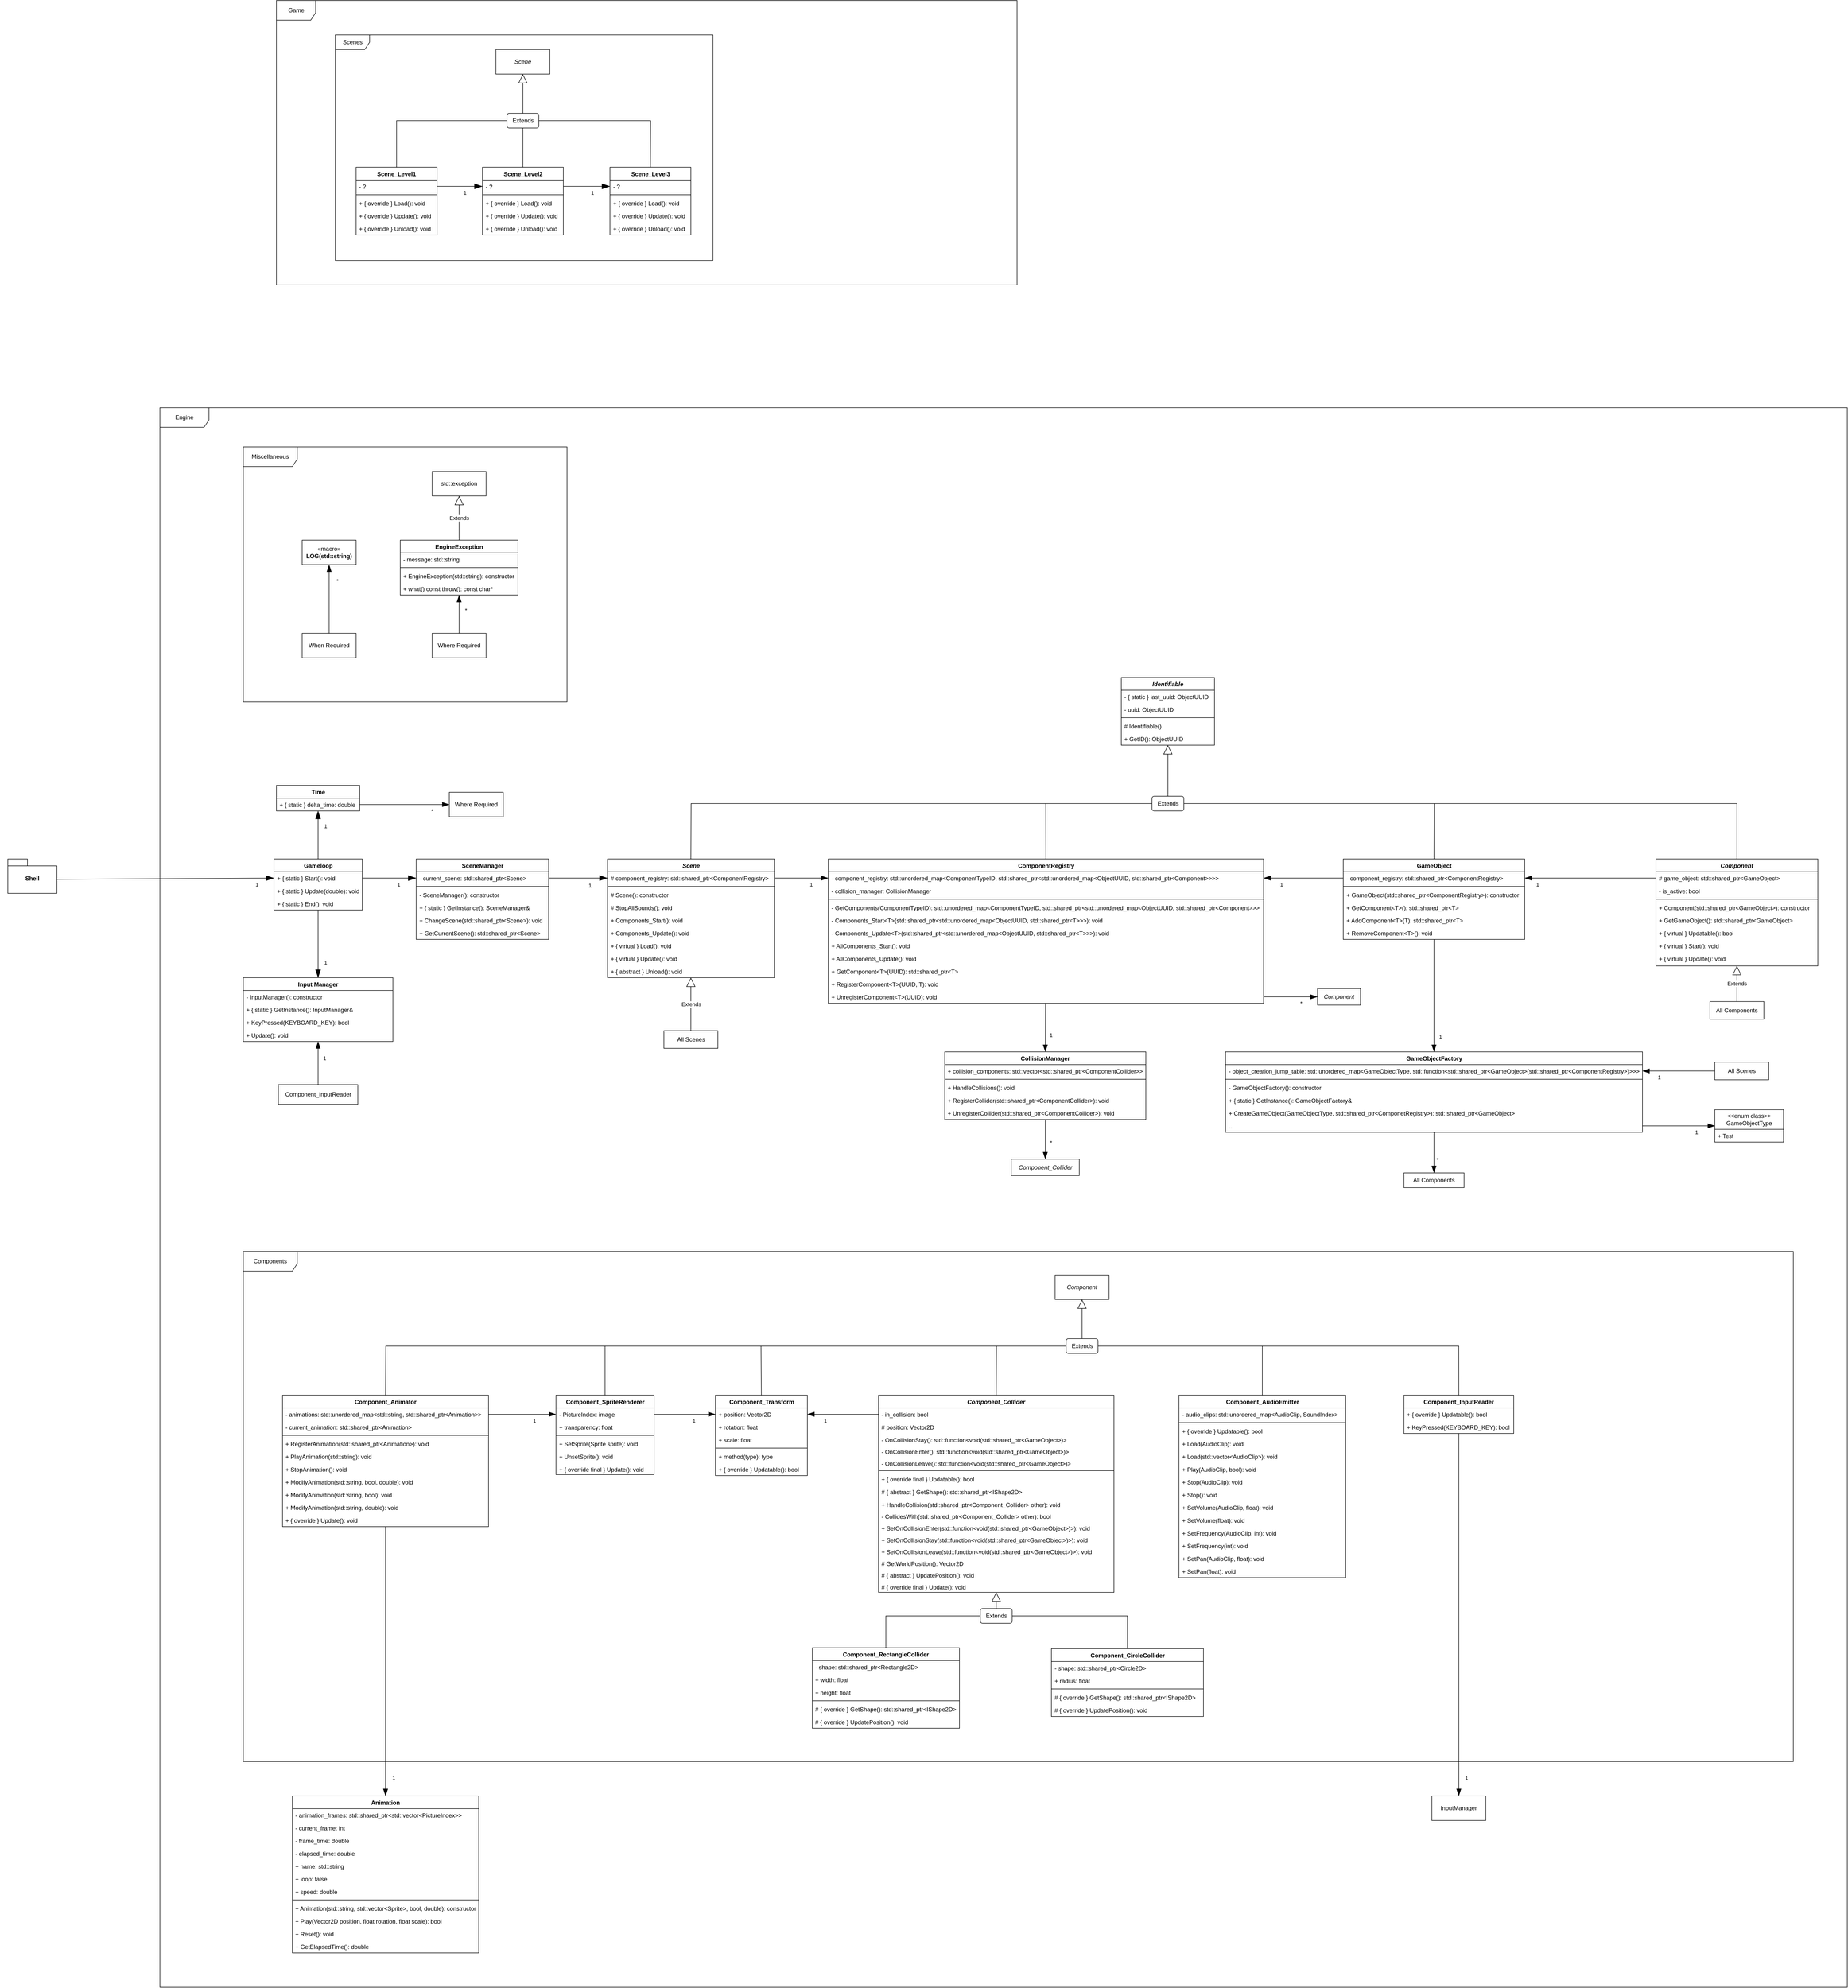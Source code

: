 <mxfile version="21.1.1" type="device">
  <diagram id="C5RBs43oDa-KdzZeNtuy" name="Page-1">
    <mxGraphModel dx="2293" dy="4305" grid="1" gridSize="10" guides="1" tooltips="1" connect="1" arrows="1" fold="1" page="1" pageScale="1" pageWidth="827" pageHeight="1169" math="0" shadow="0">
      <root>
        <mxCell id="WIyWlLk6GJQsqaUBKTNV-0" />
        <mxCell id="WIyWlLk6GJQsqaUBKTNV-1" parent="WIyWlLk6GJQsqaUBKTNV-0" />
        <mxCell id="M1MSdD-5XBLC1a_fBFbh-7" value="&lt;i&gt;Component&lt;/i&gt;" style="swimlane;fontStyle=1;align=center;verticalAlign=top;childLayout=stackLayout;horizontal=1;startSize=26;horizontalStack=0;resizeParent=1;resizeParentMax=0;resizeLast=0;collapsible=1;marginBottom=0;whiteSpace=wrap;html=1;" parent="WIyWlLk6GJQsqaUBKTNV-1" vertex="1">
          <mxGeometry x="2690" y="-880" width="330" height="218" as="geometry" />
        </mxCell>
        <mxCell id="M1MSdD-5XBLC1a_fBFbh-8" value="# game_object: std::shared_ptr&amp;lt;GameObject&amp;gt;" style="text;strokeColor=none;fillColor=none;align=left;verticalAlign=top;spacingLeft=4;spacingRight=4;overflow=hidden;rotatable=0;points=[[0,0.5],[1,0.5]];portConstraint=eastwest;whiteSpace=wrap;html=1;" parent="M1MSdD-5XBLC1a_fBFbh-7" vertex="1">
          <mxGeometry y="26" width="330" height="26" as="geometry" />
        </mxCell>
        <mxCell id="aINS2mB82579GO8eByzE-0" value="- is_active: bool" style="text;strokeColor=none;fillColor=none;align=left;verticalAlign=top;spacingLeft=4;spacingRight=4;overflow=hidden;rotatable=0;points=[[0,0.5],[1,0.5]];portConstraint=eastwest;whiteSpace=wrap;html=1;" parent="M1MSdD-5XBLC1a_fBFbh-7" vertex="1">
          <mxGeometry y="52" width="330" height="26" as="geometry" />
        </mxCell>
        <mxCell id="M1MSdD-5XBLC1a_fBFbh-9" value="" style="line;strokeWidth=1;fillColor=none;align=left;verticalAlign=middle;spacingTop=-1;spacingLeft=3;spacingRight=3;rotatable=0;labelPosition=right;points=[];portConstraint=eastwest;strokeColor=inherit;" parent="M1MSdD-5XBLC1a_fBFbh-7" vertex="1">
          <mxGeometry y="78" width="330" height="8" as="geometry" />
        </mxCell>
        <mxCell id="M1MSdD-5XBLC1a_fBFbh-10" value="+ Component(std::shared_ptr&amp;lt;GameObject&amp;gt;): constructor" style="text;strokeColor=none;fillColor=none;align=left;verticalAlign=top;spacingLeft=4;spacingRight=4;overflow=hidden;rotatable=0;points=[[0,0.5],[1,0.5]];portConstraint=eastwest;whiteSpace=wrap;html=1;" parent="M1MSdD-5XBLC1a_fBFbh-7" vertex="1">
          <mxGeometry y="86" width="330" height="26" as="geometry" />
        </mxCell>
        <mxCell id="M1MSdD-5XBLC1a_fBFbh-123" value="+ GetGameObject(): std::shared_ptr&amp;lt;GameObject&amp;gt;" style="text;strokeColor=none;fillColor=none;align=left;verticalAlign=top;spacingLeft=4;spacingRight=4;overflow=hidden;rotatable=0;points=[[0,0.5],[1,0.5]];portConstraint=eastwest;whiteSpace=wrap;html=1;" parent="M1MSdD-5XBLC1a_fBFbh-7" vertex="1">
          <mxGeometry y="112" width="330" height="26" as="geometry" />
        </mxCell>
        <mxCell id="F8VIh5NcbDrvzz-t5l7X-1" value="+ { virtual } Updatable(): bool" style="text;strokeColor=none;fillColor=none;align=left;verticalAlign=top;spacingLeft=4;spacingRight=4;overflow=hidden;rotatable=0;points=[[0,0.5],[1,0.5]];portConstraint=eastwest;whiteSpace=wrap;html=1;" parent="M1MSdD-5XBLC1a_fBFbh-7" vertex="1">
          <mxGeometry y="138" width="330" height="26" as="geometry" />
        </mxCell>
        <mxCell id="KMpKYzbZWhltmwKOfllN-35" value="+ { virtual } Start(): void" style="text;strokeColor=none;fillColor=none;align=left;verticalAlign=top;spacingLeft=4;spacingRight=4;overflow=hidden;rotatable=0;points=[[0,0.5],[1,0.5]];portConstraint=eastwest;whiteSpace=wrap;html=1;" parent="M1MSdD-5XBLC1a_fBFbh-7" vertex="1">
          <mxGeometry y="164" width="330" height="26" as="geometry" />
        </mxCell>
        <mxCell id="M1MSdD-5XBLC1a_fBFbh-22" value="+ { virtual } Update(): void" style="text;strokeColor=none;fillColor=none;align=left;verticalAlign=top;spacingLeft=4;spacingRight=4;overflow=hidden;rotatable=0;points=[[0,0.5],[1,0.5]];portConstraint=eastwest;whiteSpace=wrap;html=1;" parent="M1MSdD-5XBLC1a_fBFbh-7" vertex="1">
          <mxGeometry y="190" width="330" height="28" as="geometry" />
        </mxCell>
        <mxCell id="M1MSdD-5XBLC1a_fBFbh-35" value="&lt;i&gt;Scene&lt;/i&gt;" style="swimlane;fontStyle=1;align=center;verticalAlign=top;childLayout=stackLayout;horizontal=1;startSize=26;horizontalStack=0;resizeParent=1;resizeParentMax=0;resizeLast=0;collapsible=1;marginBottom=0;whiteSpace=wrap;html=1;" parent="WIyWlLk6GJQsqaUBKTNV-1" vertex="1">
          <mxGeometry x="552.5" y="-880" width="340" height="242" as="geometry" />
        </mxCell>
        <mxCell id="KMpKYzbZWhltmwKOfllN-28" value="# component_registry: std::shared_ptr&amp;lt;ComponentRegistry&amp;gt;" style="text;strokeColor=none;fillColor=none;align=left;verticalAlign=top;spacingLeft=4;spacingRight=4;overflow=hidden;rotatable=0;points=[[0,0.5],[1,0.5]];portConstraint=eastwest;whiteSpace=wrap;html=1;" parent="M1MSdD-5XBLC1a_fBFbh-35" vertex="1">
          <mxGeometry y="26" width="340" height="26" as="geometry" />
        </mxCell>
        <mxCell id="M1MSdD-5XBLC1a_fBFbh-37" value="" style="line;strokeWidth=1;fillColor=none;align=left;verticalAlign=middle;spacingTop=-1;spacingLeft=3;spacingRight=3;rotatable=0;labelPosition=right;points=[];portConstraint=eastwest;strokeColor=inherit;" parent="M1MSdD-5XBLC1a_fBFbh-35" vertex="1">
          <mxGeometry y="52" width="340" height="8" as="geometry" />
        </mxCell>
        <mxCell id="M1MSdD-5XBLC1a_fBFbh-38" value="# Scene(): constructor" style="text;strokeColor=none;fillColor=none;align=left;verticalAlign=top;spacingLeft=4;spacingRight=4;overflow=hidden;rotatable=0;points=[[0,0.5],[1,0.5]];portConstraint=eastwest;whiteSpace=wrap;html=1;" parent="M1MSdD-5XBLC1a_fBFbh-35" vertex="1">
          <mxGeometry y="60" width="340" height="26" as="geometry" />
        </mxCell>
        <mxCell id="OVnKnol72kGfrmUa5j2k-6" value="# StopAllSounds(): void" style="text;strokeColor=none;fillColor=none;align=left;verticalAlign=top;spacingLeft=4;spacingRight=4;overflow=hidden;rotatable=0;points=[[0,0.5],[1,0.5]];portConstraint=eastwest;whiteSpace=wrap;html=1;" parent="M1MSdD-5XBLC1a_fBFbh-35" vertex="1">
          <mxGeometry y="86" width="340" height="26" as="geometry" />
        </mxCell>
        <mxCell id="F8VIh5NcbDrvzz-t5l7X-29" value="+ Components_Start(): void" style="text;strokeColor=none;fillColor=none;align=left;verticalAlign=top;spacingLeft=4;spacingRight=4;overflow=hidden;rotatable=0;points=[[0,0.5],[1,0.5]];portConstraint=eastwest;whiteSpace=wrap;html=1;" parent="M1MSdD-5XBLC1a_fBFbh-35" vertex="1">
          <mxGeometry y="112" width="340" height="26" as="geometry" />
        </mxCell>
        <mxCell id="F8VIh5NcbDrvzz-t5l7X-30" value="+ Components_Update(): void" style="text;strokeColor=none;fillColor=none;align=left;verticalAlign=top;spacingLeft=4;spacingRight=4;overflow=hidden;rotatable=0;points=[[0,0.5],[1,0.5]];portConstraint=eastwest;whiteSpace=wrap;html=1;" parent="M1MSdD-5XBLC1a_fBFbh-35" vertex="1">
          <mxGeometry y="138" width="340" height="26" as="geometry" />
        </mxCell>
        <mxCell id="KMpKYzbZWhltmwKOfllN-43" value="+ { virtual } Load(): void" style="text;strokeColor=none;fillColor=none;align=left;verticalAlign=top;spacingLeft=4;spacingRight=4;overflow=hidden;rotatable=0;points=[[0,0.5],[1,0.5]];portConstraint=eastwest;whiteSpace=wrap;html=1;" parent="M1MSdD-5XBLC1a_fBFbh-35" vertex="1">
          <mxGeometry y="164" width="340" height="26" as="geometry" />
        </mxCell>
        <mxCell id="M1MSdD-5XBLC1a_fBFbh-42" value="+ { virtual }&amp;nbsp;Update(): void" style="text;strokeColor=none;fillColor=none;align=left;verticalAlign=top;spacingLeft=4;spacingRight=4;overflow=hidden;rotatable=0;points=[[0,0.5],[1,0.5]];portConstraint=eastwest;whiteSpace=wrap;html=1;" parent="M1MSdD-5XBLC1a_fBFbh-35" vertex="1">
          <mxGeometry y="190" width="340" height="26" as="geometry" />
        </mxCell>
        <mxCell id="M1MSdD-5XBLC1a_fBFbh-43" value="+ { abstract }&amp;nbsp;Unload(): void" style="text;strokeColor=none;fillColor=none;align=left;verticalAlign=top;spacingLeft=4;spacingRight=4;overflow=hidden;rotatable=0;points=[[0,0.5],[1,0.5]];portConstraint=eastwest;whiteSpace=wrap;html=1;" parent="M1MSdD-5XBLC1a_fBFbh-35" vertex="1">
          <mxGeometry y="216" width="340" height="26" as="geometry" />
        </mxCell>
        <mxCell id="M1MSdD-5XBLC1a_fBFbh-49" value="Scene_Level1" style="swimlane;fontStyle=1;align=center;verticalAlign=top;childLayout=stackLayout;horizontal=1;startSize=26;horizontalStack=0;resizeParent=1;resizeParentMax=0;resizeLast=0;collapsible=1;marginBottom=0;whiteSpace=wrap;html=1;" parent="WIyWlLk6GJQsqaUBKTNV-1" vertex="1">
          <mxGeometry x="40" y="-2290" width="165" height="138" as="geometry" />
        </mxCell>
        <mxCell id="M1MSdD-5XBLC1a_fBFbh-50" value="- ?" style="text;strokeColor=none;fillColor=none;align=left;verticalAlign=top;spacingLeft=4;spacingRight=4;overflow=hidden;rotatable=0;points=[[0,0.5],[1,0.5]];portConstraint=eastwest;whiteSpace=wrap;html=1;" parent="M1MSdD-5XBLC1a_fBFbh-49" vertex="1">
          <mxGeometry y="26" width="165" height="26" as="geometry" />
        </mxCell>
        <mxCell id="M1MSdD-5XBLC1a_fBFbh-51" value="" style="line;strokeWidth=1;fillColor=none;align=left;verticalAlign=middle;spacingTop=-1;spacingLeft=3;spacingRight=3;rotatable=0;labelPosition=right;points=[];portConstraint=eastwest;strokeColor=inherit;" parent="M1MSdD-5XBLC1a_fBFbh-49" vertex="1">
          <mxGeometry y="52" width="165" height="8" as="geometry" />
        </mxCell>
        <mxCell id="M1MSdD-5XBLC1a_fBFbh-52" value="+ { override }&amp;nbsp;Load(): void" style="text;strokeColor=none;fillColor=none;align=left;verticalAlign=top;spacingLeft=4;spacingRight=4;overflow=hidden;rotatable=0;points=[[0,0.5],[1,0.5]];portConstraint=eastwest;whiteSpace=wrap;html=1;" parent="M1MSdD-5XBLC1a_fBFbh-49" vertex="1">
          <mxGeometry y="60" width="165" height="26" as="geometry" />
        </mxCell>
        <mxCell id="M1MSdD-5XBLC1a_fBFbh-53" value="+ { override }&amp;nbsp;Update(): void" style="text;strokeColor=none;fillColor=none;align=left;verticalAlign=top;spacingLeft=4;spacingRight=4;overflow=hidden;rotatable=0;points=[[0,0.5],[1,0.5]];portConstraint=eastwest;whiteSpace=wrap;html=1;" parent="M1MSdD-5XBLC1a_fBFbh-49" vertex="1">
          <mxGeometry y="86" width="165" height="26" as="geometry" />
        </mxCell>
        <mxCell id="M1MSdD-5XBLC1a_fBFbh-54" value="+ { override } Unload(): void" style="text;strokeColor=none;fillColor=none;align=left;verticalAlign=top;spacingLeft=4;spacingRight=4;overflow=hidden;rotatable=0;points=[[0,0.5],[1,0.5]];portConstraint=eastwest;whiteSpace=wrap;html=1;" parent="M1MSdD-5XBLC1a_fBFbh-49" vertex="1">
          <mxGeometry y="112" width="165" height="26" as="geometry" />
        </mxCell>
        <mxCell id="M1MSdD-5XBLC1a_fBFbh-132" value="&lt;i&gt;Identifiable&lt;/i&gt;" style="swimlane;fontStyle=1;align=center;verticalAlign=top;childLayout=stackLayout;horizontal=1;startSize=26;horizontalStack=0;resizeParent=1;resizeParentMax=0;resizeLast=0;collapsible=1;marginBottom=0;whiteSpace=wrap;html=1;" parent="WIyWlLk6GJQsqaUBKTNV-1" vertex="1">
          <mxGeometry x="1600" y="-1250" width="190" height="138" as="geometry" />
        </mxCell>
        <mxCell id="M1MSdD-5XBLC1a_fBFbh-30" value="- { static } last_uuid: ObjectUUID" style="text;strokeColor=none;fillColor=none;align=left;verticalAlign=top;spacingLeft=4;spacingRight=4;overflow=hidden;rotatable=0;points=[[0,0.5],[1,0.5]];portConstraint=eastwest;whiteSpace=wrap;html=1;" parent="M1MSdD-5XBLC1a_fBFbh-132" vertex="1">
          <mxGeometry y="26" width="190" height="26" as="geometry" />
        </mxCell>
        <mxCell id="M1MSdD-5XBLC1a_fBFbh-133" value="- uuid: ObjectUUID" style="text;strokeColor=none;fillColor=none;align=left;verticalAlign=top;spacingLeft=4;spacingRight=4;overflow=hidden;rotatable=0;points=[[0,0.5],[1,0.5]];portConstraint=eastwest;whiteSpace=wrap;html=1;" parent="M1MSdD-5XBLC1a_fBFbh-132" vertex="1">
          <mxGeometry y="52" width="190" height="26" as="geometry" />
        </mxCell>
        <mxCell id="M1MSdD-5XBLC1a_fBFbh-134" value="" style="line;strokeWidth=1;fillColor=none;align=left;verticalAlign=middle;spacingTop=-1;spacingLeft=3;spacingRight=3;rotatable=0;labelPosition=right;points=[];portConstraint=eastwest;strokeColor=inherit;" parent="M1MSdD-5XBLC1a_fBFbh-132" vertex="1">
          <mxGeometry y="78" width="190" height="8" as="geometry" />
        </mxCell>
        <mxCell id="M1MSdD-5XBLC1a_fBFbh-135" value="# Identifiable()" style="text;strokeColor=none;fillColor=none;align=left;verticalAlign=top;spacingLeft=4;spacingRight=4;overflow=hidden;rotatable=0;points=[[0,0.5],[1,0.5]];portConstraint=eastwest;whiteSpace=wrap;html=1;" parent="M1MSdD-5XBLC1a_fBFbh-132" vertex="1">
          <mxGeometry y="86" width="190" height="26" as="geometry" />
        </mxCell>
        <mxCell id="KMpKYzbZWhltmwKOfllN-19" value="+ GetID(): ObjectUUID" style="text;strokeColor=none;fillColor=none;align=left;verticalAlign=top;spacingLeft=4;spacingRight=4;overflow=hidden;rotatable=0;points=[[0,0.5],[1,0.5]];portConstraint=eastwest;whiteSpace=wrap;html=1;" parent="M1MSdD-5XBLC1a_fBFbh-132" vertex="1">
          <mxGeometry y="112" width="190" height="26" as="geometry" />
        </mxCell>
        <mxCell id="M1MSdD-5XBLC1a_fBFbh-141" value="GameObjectFactory" style="swimlane;fontStyle=1;align=center;verticalAlign=top;childLayout=stackLayout;horizontal=1;startSize=26;horizontalStack=0;resizeParent=1;resizeParentMax=0;resizeLast=0;collapsible=1;marginBottom=0;whiteSpace=wrap;html=1;" parent="WIyWlLk6GJQsqaUBKTNV-1" vertex="1">
          <mxGeometry x="1812.5" y="-486.88" width="850" height="164" as="geometry" />
        </mxCell>
        <mxCell id="M1MSdD-5XBLC1a_fBFbh-142" value="- object_creation_jump_table: std::unordered_map&amp;lt;GameObjectType, std::function&amp;lt;std::shared_ptr&amp;lt;GameObject&amp;gt;(std::shared_ptr&amp;lt;ComponentRegistry&amp;gt;)&amp;gt;&amp;gt;&amp;gt;" style="text;strokeColor=none;fillColor=none;align=left;verticalAlign=top;spacingLeft=4;spacingRight=4;overflow=hidden;rotatable=0;points=[[0,0.5],[1,0.5]];portConstraint=eastwest;whiteSpace=wrap;html=1;" parent="M1MSdD-5XBLC1a_fBFbh-141" vertex="1">
          <mxGeometry y="26" width="850" height="26" as="geometry" />
        </mxCell>
        <mxCell id="M1MSdD-5XBLC1a_fBFbh-143" value="" style="line;strokeWidth=1;fillColor=none;align=left;verticalAlign=middle;spacingTop=-1;spacingLeft=3;spacingRight=3;rotatable=0;labelPosition=right;points=[];portConstraint=eastwest;strokeColor=inherit;" parent="M1MSdD-5XBLC1a_fBFbh-141" vertex="1">
          <mxGeometry y="52" width="850" height="8" as="geometry" />
        </mxCell>
        <mxCell id="M1MSdD-5XBLC1a_fBFbh-144" value="- GameObjectFactory(): constructor" style="text;strokeColor=none;fillColor=none;align=left;verticalAlign=top;spacingLeft=4;spacingRight=4;overflow=hidden;rotatable=0;points=[[0,0.5],[1,0.5]];portConstraint=eastwest;whiteSpace=wrap;html=1;" parent="M1MSdD-5XBLC1a_fBFbh-141" vertex="1">
          <mxGeometry y="60" width="850" height="26" as="geometry" />
        </mxCell>
        <mxCell id="tBnS8gJTHhUAaLSSompM-2" value="+ { static } GetInstance(): GameObjectFactory&amp;amp;" style="text;strokeColor=none;fillColor=none;align=left;verticalAlign=top;spacingLeft=4;spacingRight=4;overflow=hidden;rotatable=0;points=[[0,0.5],[1,0.5]];portConstraint=eastwest;whiteSpace=wrap;html=1;" parent="M1MSdD-5XBLC1a_fBFbh-141" vertex="1">
          <mxGeometry y="86" width="850" height="26" as="geometry" />
        </mxCell>
        <mxCell id="tBnS8gJTHhUAaLSSompM-3" value="+ CreateGameObject(GameObjectType, std::shared_ptr&amp;lt;ComponetRegistry&amp;gt;): std::shared_ptr&amp;lt;GameObject&amp;gt;" style="text;strokeColor=none;fillColor=none;align=left;verticalAlign=top;spacingLeft=4;spacingRight=4;overflow=hidden;rotatable=0;points=[[0,0.5],[1,0.5]];portConstraint=eastwest;whiteSpace=wrap;html=1;" parent="M1MSdD-5XBLC1a_fBFbh-141" vertex="1">
          <mxGeometry y="112" width="850" height="26" as="geometry" />
        </mxCell>
        <mxCell id="tBnS8gJTHhUAaLSSompM-84" value="..." style="text;strokeColor=none;fillColor=none;align=left;verticalAlign=top;spacingLeft=4;spacingRight=4;overflow=hidden;rotatable=0;points=[[0,0.5],[1,0.5]];portConstraint=eastwest;whiteSpace=wrap;html=1;" parent="M1MSdD-5XBLC1a_fBFbh-141" vertex="1">
          <mxGeometry y="138" width="850" height="26" as="geometry" />
        </mxCell>
        <mxCell id="M1MSdD-5XBLC1a_fBFbh-146" value="&amp;lt;&amp;lt;enum class&amp;gt;&amp;gt;&lt;br&gt;GameObjectType" style="swimlane;fontStyle=0;childLayout=stackLayout;horizontal=1;startSize=40;fillColor=none;horizontalStack=0;resizeParent=1;resizeParentMax=0;resizeLast=0;collapsible=1;marginBottom=0;whiteSpace=wrap;html=1;" parent="WIyWlLk6GJQsqaUBKTNV-1" vertex="1">
          <mxGeometry x="2810" y="-368.88" width="140" height="66" as="geometry" />
        </mxCell>
        <mxCell id="M1MSdD-5XBLC1a_fBFbh-147" value="+ Test" style="text;strokeColor=none;fillColor=none;align=left;verticalAlign=top;spacingLeft=4;spacingRight=4;overflow=hidden;rotatable=0;points=[[0,0.5],[1,0.5]];portConstraint=eastwest;whiteSpace=wrap;html=1;" parent="M1MSdD-5XBLC1a_fBFbh-146" vertex="1">
          <mxGeometry y="40" width="140" height="26" as="geometry" />
        </mxCell>
        <mxCell id="M1MSdD-5XBLC1a_fBFbh-150" value="" style="endArrow=blockThin;html=1;endSize=12;startArrow=none;startSize=14;startFill=0;rounded=0;endFill=1;exitX=1;exitY=0.5;exitDx=0;exitDy=0;entryX=0;entryY=0.5;entryDx=0;entryDy=0;" parent="WIyWlLk6GJQsqaUBKTNV-1" source="tBnS8gJTHhUAaLSSompM-84" target="M1MSdD-5XBLC1a_fBFbh-146" edge="1">
          <mxGeometry x="0.125" y="-10" relative="1" as="geometry">
            <mxPoint x="2218.91" y="-202.88" as="sourcePoint" />
            <mxPoint x="1415.41" y="-190.88" as="targetPoint" />
            <mxPoint as="offset" />
          </mxGeometry>
        </mxCell>
        <mxCell id="M1MSdD-5XBLC1a_fBFbh-152" value="1" style="edgeLabel;resizable=0;html=1;align=right;verticalAlign=top;" parent="M1MSdD-5XBLC1a_fBFbh-150" connectable="0" vertex="1">
          <mxGeometry x="1" relative="1" as="geometry">
            <mxPoint x="-34" as="offset" />
          </mxGeometry>
        </mxCell>
        <mxCell id="M1MSdD-5XBLC1a_fBFbh-157" value="" style="endArrow=blockThin;html=1;endSize=12;startArrow=none;startSize=14;startFill=0;rounded=0;endFill=1;entryX=0.5;entryY=0;entryDx=0;entryDy=0;" parent="WIyWlLk6GJQsqaUBKTNV-1" source="M1MSdD-5XBLC1a_fBFbh-141" target="Dls-eGzetItIZ1qPlxtJ-0" edge="1">
          <mxGeometry x="0.125" y="-10" relative="1" as="geometry">
            <mxPoint x="2487.41" y="-202.88" as="sourcePoint" />
            <mxPoint x="2270" y="-182.88" as="targetPoint" />
            <mxPoint as="offset" />
          </mxGeometry>
        </mxCell>
        <mxCell id="M1MSdD-5XBLC1a_fBFbh-159" value="*" style="edgeLabel;resizable=0;html=1;align=right;verticalAlign=top;" parent="M1MSdD-5XBLC1a_fBFbh-157" connectable="0" vertex="1">
          <mxGeometry x="1" relative="1" as="geometry">
            <mxPoint x="10" y="-40" as="offset" />
          </mxGeometry>
        </mxCell>
        <mxCell id="KMpKYzbZWhltmwKOfllN-4" value="GameObject" style="swimlane;fontStyle=1;align=center;verticalAlign=top;childLayout=stackLayout;horizontal=1;startSize=26;horizontalStack=0;resizeParent=1;resizeParentMax=0;resizeLast=0;collapsible=1;marginBottom=0;whiteSpace=wrap;html=1;" parent="WIyWlLk6GJQsqaUBKTNV-1" vertex="1">
          <mxGeometry x="2052.5" y="-880" width="370" height="164" as="geometry" />
        </mxCell>
        <mxCell id="KMpKYzbZWhltmwKOfllN-5" value="- component_registry: std::shared_ptr&amp;lt;ComponentRegistry&amp;gt;" style="text;strokeColor=none;fillColor=none;align=left;verticalAlign=top;spacingLeft=4;spacingRight=4;overflow=hidden;rotatable=0;points=[[0,0.5],[1,0.5]];portConstraint=eastwest;whiteSpace=wrap;html=1;" parent="KMpKYzbZWhltmwKOfllN-4" vertex="1">
          <mxGeometry y="26" width="370" height="26" as="geometry" />
        </mxCell>
        <mxCell id="KMpKYzbZWhltmwKOfllN-6" value="" style="line;strokeWidth=1;fillColor=none;align=left;verticalAlign=middle;spacingTop=-1;spacingLeft=3;spacingRight=3;rotatable=0;labelPosition=right;points=[];portConstraint=eastwest;strokeColor=inherit;" parent="KMpKYzbZWhltmwKOfllN-4" vertex="1">
          <mxGeometry y="52" width="370" height="8" as="geometry" />
        </mxCell>
        <mxCell id="KMpKYzbZWhltmwKOfllN-37" value="+ GameObject(std::shared_ptr&amp;lt;ComponentRegistry&amp;gt;): constructor" style="text;strokeColor=none;fillColor=none;align=left;verticalAlign=top;spacingLeft=4;spacingRight=4;overflow=hidden;rotatable=0;points=[[0,0.5],[1,0.5]];portConstraint=eastwest;whiteSpace=wrap;html=1;" parent="KMpKYzbZWhltmwKOfllN-4" vertex="1">
          <mxGeometry y="60" width="370" height="26" as="geometry" />
        </mxCell>
        <mxCell id="KMpKYzbZWhltmwKOfllN-7" value="+ GetComponent&amp;lt;T&amp;gt;(): std::shared_ptr&amp;lt;T&amp;gt;" style="text;strokeColor=none;fillColor=none;align=left;verticalAlign=top;spacingLeft=4;spacingRight=4;overflow=hidden;rotatable=0;points=[[0,0.5],[1,0.5]];portConstraint=eastwest;whiteSpace=wrap;html=1;" parent="KMpKYzbZWhltmwKOfllN-4" vertex="1">
          <mxGeometry y="86" width="370" height="26" as="geometry" />
        </mxCell>
        <mxCell id="KMpKYzbZWhltmwKOfllN-31" value="+ AddComponent&amp;lt;T&amp;gt;(T): std::shared_ptr&amp;lt;T&amp;gt;" style="text;strokeColor=none;fillColor=none;align=left;verticalAlign=top;spacingLeft=4;spacingRight=4;overflow=hidden;rotatable=0;points=[[0,0.5],[1,0.5]];portConstraint=eastwest;whiteSpace=wrap;html=1;" parent="KMpKYzbZWhltmwKOfllN-4" vertex="1">
          <mxGeometry y="112" width="370" height="26" as="geometry" />
        </mxCell>
        <mxCell id="KMpKYzbZWhltmwKOfllN-32" value="+ RemoveComponent&amp;lt;T&amp;gt;(): void" style="text;strokeColor=none;fillColor=none;align=left;verticalAlign=top;spacingLeft=4;spacingRight=4;overflow=hidden;rotatable=0;points=[[0,0.5],[1,0.5]];portConstraint=eastwest;whiteSpace=wrap;html=1;" parent="KMpKYzbZWhltmwKOfllN-4" vertex="1">
          <mxGeometry y="138" width="370" height="26" as="geometry" />
        </mxCell>
        <mxCell id="KMpKYzbZWhltmwKOfllN-14" value="ComponentRegistry" style="swimlane;fontStyle=1;align=center;verticalAlign=top;childLayout=stackLayout;horizontal=1;startSize=26;horizontalStack=0;resizeParent=1;resizeParentMax=0;resizeLast=0;collapsible=1;marginBottom=0;whiteSpace=wrap;html=1;" parent="WIyWlLk6GJQsqaUBKTNV-1" vertex="1">
          <mxGeometry x="1002.5" y="-880" width="887.5" height="294" as="geometry" />
        </mxCell>
        <mxCell id="KMpKYzbZWhltmwKOfllN-15" value="- component_registry: std::unordered_map&amp;lt;ComponentTypeID, std::shared_ptr&amp;lt;std::unordered_map&amp;lt;ObjectUUID, std::shared_ptr&amp;lt;Component&amp;gt;&amp;gt;&amp;gt;&amp;gt;" style="text;strokeColor=none;fillColor=none;align=left;verticalAlign=top;spacingLeft=4;spacingRight=4;overflow=hidden;rotatable=0;points=[[0,0.5],[1,0.5]];portConstraint=eastwest;whiteSpace=wrap;html=1;" parent="KMpKYzbZWhltmwKOfllN-14" vertex="1">
          <mxGeometry y="26" width="887.5" height="26" as="geometry" />
        </mxCell>
        <mxCell id="F8VIh5NcbDrvzz-t5l7X-10" value="- collision_manager: CollisionManager" style="text;strokeColor=none;fillColor=none;align=left;verticalAlign=top;spacingLeft=4;spacingRight=4;overflow=hidden;rotatable=0;points=[[0,0.5],[1,0.5]];portConstraint=eastwest;whiteSpace=wrap;html=1;" parent="KMpKYzbZWhltmwKOfllN-14" vertex="1">
          <mxGeometry y="52" width="887.5" height="26" as="geometry" />
        </mxCell>
        <mxCell id="KMpKYzbZWhltmwKOfllN-16" value="" style="line;strokeWidth=1;fillColor=none;align=left;verticalAlign=middle;spacingTop=-1;spacingLeft=3;spacingRight=3;rotatable=0;labelPosition=right;points=[];portConstraint=eastwest;strokeColor=inherit;" parent="KMpKYzbZWhltmwKOfllN-14" vertex="1">
          <mxGeometry y="78" width="887.5" height="8" as="geometry" />
        </mxCell>
        <mxCell id="tBnS8gJTHhUAaLSSompM-48" value="- GetComponents(ComponentTypeID): std::unordered_map&amp;lt;ComponentTypeID, std::shared_ptr&amp;lt;std::unordered_map&amp;lt;ObjectUUID, std::shared_ptr&amp;lt;Component&amp;gt;&amp;gt;&amp;gt;" style="text;strokeColor=none;fillColor=none;align=left;verticalAlign=top;spacingLeft=4;spacingRight=4;overflow=hidden;rotatable=0;points=[[0,0.5],[1,0.5]];portConstraint=eastwest;whiteSpace=wrap;html=1;" parent="KMpKYzbZWhltmwKOfllN-14" vertex="1">
          <mxGeometry y="86" width="887.5" height="26" as="geometry" />
        </mxCell>
        <mxCell id="F8VIh5NcbDrvzz-t5l7X-0" value="- Components_Start&amp;lt;T&amp;gt;(std::shared_ptr&amp;lt;std::unordered_map&amp;lt;ObjectUUID, std::shared_ptr&amp;lt;T&amp;gt;&amp;gt;&amp;gt;): void" style="text;strokeColor=none;fillColor=none;align=left;verticalAlign=top;spacingLeft=4;spacingRight=4;overflow=hidden;rotatable=0;points=[[0,0.5],[1,0.5]];portConstraint=eastwest;whiteSpace=wrap;html=1;" parent="KMpKYzbZWhltmwKOfllN-14" vertex="1">
          <mxGeometry y="112" width="887.5" height="26" as="geometry" />
        </mxCell>
        <mxCell id="tBnS8gJTHhUAaLSSompM-50" value="- Components_Update&amp;lt;T&amp;gt;(std::shared_ptr&amp;lt;std::unordered_map&amp;lt;ObjectUUID, std::shared_ptr&amp;lt;T&amp;gt;&amp;gt;&amp;gt;): void" style="text;strokeColor=none;fillColor=none;align=left;verticalAlign=top;spacingLeft=4;spacingRight=4;overflow=hidden;rotatable=0;points=[[0,0.5],[1,0.5]];portConstraint=eastwest;whiteSpace=wrap;html=1;" parent="KMpKYzbZWhltmwKOfllN-14" vertex="1">
          <mxGeometry y="138" width="887.5" height="26" as="geometry" />
        </mxCell>
        <mxCell id="tBnS8gJTHhUAaLSSompM-47" value="+ AllComponents_Start(): void" style="text;strokeColor=none;fillColor=none;align=left;verticalAlign=top;spacingLeft=4;spacingRight=4;overflow=hidden;rotatable=0;points=[[0,0.5],[1,0.5]];portConstraint=eastwest;whiteSpace=wrap;html=1;" parent="KMpKYzbZWhltmwKOfllN-14" vertex="1">
          <mxGeometry y="164" width="887.5" height="26" as="geometry" />
        </mxCell>
        <mxCell id="tBnS8gJTHhUAaLSSompM-49" value="+ AllComponents_Update(): void" style="text;strokeColor=none;fillColor=none;align=left;verticalAlign=top;spacingLeft=4;spacingRight=4;overflow=hidden;rotatable=0;points=[[0,0.5],[1,0.5]];portConstraint=eastwest;whiteSpace=wrap;html=1;" parent="KMpKYzbZWhltmwKOfllN-14" vertex="1">
          <mxGeometry y="190" width="887.5" height="26" as="geometry" />
        </mxCell>
        <mxCell id="KMpKYzbZWhltmwKOfllN-17" value="+ GetComponent&amp;lt;T&amp;gt;(UUID): std::shared_ptr&amp;lt;T&amp;gt;" style="text;strokeColor=none;fillColor=none;align=left;verticalAlign=top;spacingLeft=4;spacingRight=4;overflow=hidden;rotatable=0;points=[[0,0.5],[1,0.5]];portConstraint=eastwest;whiteSpace=wrap;html=1;" parent="KMpKYzbZWhltmwKOfllN-14" vertex="1">
          <mxGeometry y="216" width="887.5" height="26" as="geometry" />
        </mxCell>
        <mxCell id="KMpKYzbZWhltmwKOfllN-33" value="+ RegisterComponent&amp;lt;T&amp;gt;(UUID, T): void" style="text;strokeColor=none;fillColor=none;align=left;verticalAlign=top;spacingLeft=4;spacingRight=4;overflow=hidden;rotatable=0;points=[[0,0.5],[1,0.5]];portConstraint=eastwest;whiteSpace=wrap;html=1;" parent="KMpKYzbZWhltmwKOfllN-14" vertex="1">
          <mxGeometry y="242" width="887.5" height="26" as="geometry" />
        </mxCell>
        <mxCell id="KMpKYzbZWhltmwKOfllN-34" value="+ UnregisterComponent&amp;lt;T&amp;gt;(UUID): void" style="text;strokeColor=none;fillColor=none;align=left;verticalAlign=top;spacingLeft=4;spacingRight=4;overflow=hidden;rotatable=0;points=[[0,0.5],[1,0.5]];portConstraint=eastwest;whiteSpace=wrap;html=1;" parent="KMpKYzbZWhltmwKOfllN-14" vertex="1">
          <mxGeometry y="268" width="887.5" height="26" as="geometry" />
        </mxCell>
        <mxCell id="KMpKYzbZWhltmwKOfllN-20" value="" style="endArrow=blockThin;html=1;endSize=12;startArrow=none;startSize=14;startFill=0;rounded=0;endFill=1;exitX=0;exitY=0.5;exitDx=0;exitDy=0;entryX=1;entryY=0.5;entryDx=0;entryDy=0;" parent="WIyWlLk6GJQsqaUBKTNV-1" source="KMpKYzbZWhltmwKOfllN-5" target="KMpKYzbZWhltmwKOfllN-15" edge="1">
          <mxGeometry x="0.125" y="-10" relative="1" as="geometry">
            <mxPoint x="991.91" y="-440" as="sourcePoint" />
            <mxPoint x="991.91" y="-540" as="targetPoint" />
            <mxPoint as="offset" />
          </mxGeometry>
        </mxCell>
        <mxCell id="KMpKYzbZWhltmwKOfllN-21" value="1" style="edgeLabel;resizable=0;html=1;align=right;verticalAlign=top;" parent="KMpKYzbZWhltmwKOfllN-20" connectable="0" vertex="1">
          <mxGeometry x="1" relative="1" as="geometry">
            <mxPoint x="40" as="offset" />
          </mxGeometry>
        </mxCell>
        <mxCell id="KMpKYzbZWhltmwKOfllN-29" value="" style="endArrow=blockThin;html=1;endSize=12;startArrow=none;startSize=14;startFill=0;rounded=0;endFill=1;exitX=1;exitY=0.5;exitDx=0;exitDy=0;entryX=0;entryY=0.5;entryDx=0;entryDy=0;" parent="WIyWlLk6GJQsqaUBKTNV-1" source="KMpKYzbZWhltmwKOfllN-28" target="KMpKYzbZWhltmwKOfllN-15" edge="1">
          <mxGeometry x="0.125" y="-10" relative="1" as="geometry">
            <mxPoint x="1342.5" y="-400" as="sourcePoint" />
            <mxPoint x="1292.5" y="-576" as="targetPoint" />
            <mxPoint as="offset" />
          </mxGeometry>
        </mxCell>
        <mxCell id="KMpKYzbZWhltmwKOfllN-30" value="1" style="edgeLabel;resizable=0;html=1;align=right;verticalAlign=top;" parent="KMpKYzbZWhltmwKOfllN-29" connectable="0" vertex="1">
          <mxGeometry x="1" relative="1" as="geometry">
            <mxPoint x="-31" as="offset" />
          </mxGeometry>
        </mxCell>
        <mxCell id="tBnS8gJTHhUAaLSSompM-9" value="" style="endArrow=blockThin;html=1;endSize=12;startArrow=none;startSize=14;startFill=0;rounded=0;endFill=1;exitX=0;exitY=0.5;exitDx=0;exitDy=0;entryX=1;entryY=0.5;entryDx=0;entryDy=0;" parent="WIyWlLk6GJQsqaUBKTNV-1" source="ChDK3uv7QOIiksjjmPV_-54" target="M1MSdD-5XBLC1a_fBFbh-142" edge="1">
          <mxGeometry x="0.125" y="-10" relative="1" as="geometry">
            <mxPoint x="1725" y="-447.88" as="sourcePoint" />
            <mxPoint x="2688.91" y="-170.88" as="targetPoint" />
            <mxPoint as="offset" />
            <Array as="points" />
          </mxGeometry>
        </mxCell>
        <mxCell id="tBnS8gJTHhUAaLSSompM-10" value="1" style="edgeLabel;resizable=0;html=1;align=right;verticalAlign=top;" parent="tBnS8gJTHhUAaLSSompM-9" connectable="0" vertex="1">
          <mxGeometry x="1" relative="1" as="geometry">
            <mxPoint x="38" as="offset" />
          </mxGeometry>
        </mxCell>
        <mxCell id="tBnS8gJTHhUAaLSSompM-14" value="SceneManager" style="swimlane;fontStyle=1;align=center;verticalAlign=top;childLayout=stackLayout;horizontal=1;startSize=26;horizontalStack=0;resizeParent=1;resizeParentMax=0;resizeLast=0;collapsible=1;marginBottom=0;whiteSpace=wrap;html=1;" parent="WIyWlLk6GJQsqaUBKTNV-1" vertex="1">
          <mxGeometry x="162.5" y="-880" width="270" height="164" as="geometry" />
        </mxCell>
        <mxCell id="tBnS8gJTHhUAaLSSompM-15" value="- current_scene: std::shared_ptr&amp;lt;Scene&amp;gt;" style="text;strokeColor=none;fillColor=none;align=left;verticalAlign=top;spacingLeft=4;spacingRight=4;overflow=hidden;rotatable=0;points=[[0,0.5],[1,0.5]];portConstraint=eastwest;whiteSpace=wrap;html=1;" parent="tBnS8gJTHhUAaLSSompM-14" vertex="1">
          <mxGeometry y="26" width="270" height="26" as="geometry" />
        </mxCell>
        <mxCell id="tBnS8gJTHhUAaLSSompM-16" value="" style="line;strokeWidth=1;fillColor=none;align=left;verticalAlign=middle;spacingTop=-1;spacingLeft=3;spacingRight=3;rotatable=0;labelPosition=right;points=[];portConstraint=eastwest;strokeColor=inherit;" parent="tBnS8gJTHhUAaLSSompM-14" vertex="1">
          <mxGeometry y="52" width="270" height="8" as="geometry" />
        </mxCell>
        <mxCell id="tBnS8gJTHhUAaLSSompM-17" value="- SceneManager(): constructor" style="text;strokeColor=none;fillColor=none;align=left;verticalAlign=top;spacingLeft=4;spacingRight=4;overflow=hidden;rotatable=0;points=[[0,0.5],[1,0.5]];portConstraint=eastwest;whiteSpace=wrap;html=1;" parent="tBnS8gJTHhUAaLSSompM-14" vertex="1">
          <mxGeometry y="60" width="270" height="26" as="geometry" />
        </mxCell>
        <mxCell id="tBnS8gJTHhUAaLSSompM-18" value="+ { static } GetInstance(): SceneManager&amp;amp;" style="text;strokeColor=none;fillColor=none;align=left;verticalAlign=top;spacingLeft=4;spacingRight=4;overflow=hidden;rotatable=0;points=[[0,0.5],[1,0.5]];portConstraint=eastwest;whiteSpace=wrap;html=1;" parent="tBnS8gJTHhUAaLSSompM-14" vertex="1">
          <mxGeometry y="86" width="270" height="26" as="geometry" />
        </mxCell>
        <mxCell id="tBnS8gJTHhUAaLSSompM-19" value="+ ChangeScene(std::shared_ptr&amp;lt;Scene&amp;gt;): void" style="text;strokeColor=none;fillColor=none;align=left;verticalAlign=top;spacingLeft=4;spacingRight=4;overflow=hidden;rotatable=0;points=[[0,0.5],[1,0.5]];portConstraint=eastwest;whiteSpace=wrap;html=1;" parent="tBnS8gJTHhUAaLSSompM-14" vertex="1">
          <mxGeometry y="112" width="270" height="26" as="geometry" />
        </mxCell>
        <mxCell id="tBnS8gJTHhUAaLSSompM-20" value="+ GetCurrentScene(): std::shared_ptr&amp;lt;Scene&amp;gt;" style="text;strokeColor=none;fillColor=none;align=left;verticalAlign=top;spacingLeft=4;spacingRight=4;overflow=hidden;rotatable=0;points=[[0,0.5],[1,0.5]];portConstraint=eastwest;whiteSpace=wrap;html=1;" parent="tBnS8gJTHhUAaLSSompM-14" vertex="1">
          <mxGeometry y="138" width="270" height="26" as="geometry" />
        </mxCell>
        <mxCell id="tBnS8gJTHhUAaLSSompM-21" value="Gameloop" style="swimlane;fontStyle=1;align=center;verticalAlign=top;childLayout=stackLayout;horizontal=1;startSize=26;horizontalStack=0;resizeParent=1;resizeParentMax=0;resizeLast=0;collapsible=1;marginBottom=0;whiteSpace=wrap;html=1;" parent="WIyWlLk6GJQsqaUBKTNV-1" vertex="1">
          <mxGeometry x="-127.5" y="-880" width="180" height="104" as="geometry" />
        </mxCell>
        <mxCell id="tBnS8gJTHhUAaLSSompM-22" value="+ { static } Start(): void" style="text;strokeColor=none;fillColor=none;align=left;verticalAlign=top;spacingLeft=4;spacingRight=4;overflow=hidden;rotatable=0;points=[[0,0.5],[1,0.5]];portConstraint=eastwest;whiteSpace=wrap;html=1;" parent="tBnS8gJTHhUAaLSSompM-21" vertex="1">
          <mxGeometry y="26" width="180" height="26" as="geometry" />
        </mxCell>
        <mxCell id="tBnS8gJTHhUAaLSSompM-23" value="+ { static }&amp;nbsp;Update(double): void" style="text;strokeColor=none;fillColor=none;align=left;verticalAlign=top;spacingLeft=4;spacingRight=4;overflow=hidden;rotatable=0;points=[[0,0.5],[1,0.5]];portConstraint=eastwest;whiteSpace=wrap;html=1;" parent="tBnS8gJTHhUAaLSSompM-21" vertex="1">
          <mxGeometry y="52" width="180" height="26" as="geometry" />
        </mxCell>
        <mxCell id="tBnS8gJTHhUAaLSSompM-24" value="+ { static }&amp;nbsp;End(): void" style="text;strokeColor=none;fillColor=none;align=left;verticalAlign=top;spacingLeft=4;spacingRight=4;overflow=hidden;rotatable=0;points=[[0,0.5],[1,0.5]];portConstraint=eastwest;whiteSpace=wrap;html=1;" parent="tBnS8gJTHhUAaLSSompM-21" vertex="1">
          <mxGeometry y="78" width="180" height="26" as="geometry" />
        </mxCell>
        <mxCell id="tBnS8gJTHhUAaLSSompM-25" value="" style="endArrow=none;html=1;endSize=12;startArrow=blockThin;startSize=14;startFill=1;rounded=0;endFill=0;exitX=0;exitY=0.5;exitDx=0;exitDy=0;entryX=1;entryY=0.5;entryDx=0;entryDy=0;" parent="WIyWlLk6GJQsqaUBKTNV-1" source="tBnS8gJTHhUAaLSSompM-15" target="tBnS8gJTHhUAaLSSompM-22" edge="1">
          <mxGeometry x="0.125" y="-10" relative="1" as="geometry">
            <mxPoint x="442.5" y="-810" as="sourcePoint" />
            <mxPoint x="122.5" y="-810" as="targetPoint" />
            <mxPoint as="offset" />
          </mxGeometry>
        </mxCell>
        <mxCell id="tBnS8gJTHhUAaLSSompM-26" value="1" style="edgeLabel;resizable=0;html=1;align=left;verticalAlign=top;" parent="tBnS8gJTHhUAaLSSompM-25" connectable="0" vertex="1">
          <mxGeometry x="-1" relative="1" as="geometry">
            <mxPoint x="-41" as="offset" />
          </mxGeometry>
        </mxCell>
        <mxCell id="tBnS8gJTHhUAaLSSompM-27" value="" style="endArrow=none;html=1;endSize=12;startArrow=blockThin;startSize=14;startFill=1;rounded=0;endFill=0;entryX=0;entryY=0;entryDx=0;entryDy=42;entryPerimeter=0;exitX=0;exitY=0.5;exitDx=0;exitDy=0;" parent="WIyWlLk6GJQsqaUBKTNV-1" source="tBnS8gJTHhUAaLSSompM-22" target="tBnS8gJTHhUAaLSSompM-29" edge="1">
          <mxGeometry x="0.125" y="-10" relative="1" as="geometry">
            <mxPoint x="230" y="-1320" as="sourcePoint" />
            <mxPoint x="466.5" y="-1269" as="targetPoint" />
            <mxPoint as="offset" />
          </mxGeometry>
        </mxCell>
        <mxCell id="tBnS8gJTHhUAaLSSompM-28" value="1" style="edgeLabel;resizable=0;html=1;align=left;verticalAlign=top;" parent="tBnS8gJTHhUAaLSSompM-27" connectable="0" vertex="1">
          <mxGeometry x="-1" relative="1" as="geometry">
            <mxPoint x="-40" as="offset" />
          </mxGeometry>
        </mxCell>
        <mxCell id="tBnS8gJTHhUAaLSSompM-29" value="Shell" style="shape=folder;fontStyle=1;spacingTop=10;tabWidth=40;tabHeight=14;tabPosition=left;html=1;whiteSpace=wrap;" parent="WIyWlLk6GJQsqaUBKTNV-1" vertex="1">
          <mxGeometry x="-670" y="-880" width="100" height="70" as="geometry" />
        </mxCell>
        <mxCell id="tBnS8gJTHhUAaLSSompM-30" value="" style="endArrow=none;html=1;endSize=12;startArrow=blockThin;startSize=14;startFill=1;rounded=0;endFill=0;entryX=1;entryY=0.5;entryDx=0;entryDy=0;exitX=0;exitY=0.5;exitDx=0;exitDy=0;" parent="WIyWlLk6GJQsqaUBKTNV-1" source="KMpKYzbZWhltmwKOfllN-28" target="tBnS8gJTHhUAaLSSompM-15" edge="1">
          <mxGeometry x="0.125" y="-10" relative="1" as="geometry">
            <mxPoint x="502.5" y="-780" as="sourcePoint" />
            <mxPoint x="462.5" y="-790" as="targetPoint" />
            <mxPoint as="offset" />
          </mxGeometry>
        </mxCell>
        <mxCell id="tBnS8gJTHhUAaLSSompM-31" value="1" style="edgeLabel;resizable=0;html=1;align=left;verticalAlign=top;" parent="tBnS8gJTHhUAaLSSompM-30" connectable="0" vertex="1">
          <mxGeometry x="-1" relative="1" as="geometry">
            <mxPoint x="-41" y="2" as="offset" />
          </mxGeometry>
        </mxCell>
        <mxCell id="tBnS8gJTHhUAaLSSompM-34" value="" style="endArrow=block;endSize=16;endFill=0;html=1;rounded=0;exitX=0.5;exitY=0;exitDx=0;exitDy=0;" parent="WIyWlLk6GJQsqaUBKTNV-1" source="ChDK3uv7QOIiksjjmPV_-16" target="M1MSdD-5XBLC1a_fBFbh-132" edge="1">
          <mxGeometry width="160" relative="1" as="geometry">
            <mxPoint x="1695" y="-1020" as="sourcePoint" />
            <mxPoint x="1397.5" y="-890" as="targetPoint" />
          </mxGeometry>
        </mxCell>
        <mxCell id="tBnS8gJTHhUAaLSSompM-35" value="" style="endArrow=blockThin;html=1;endSize=12;startArrow=none;startSize=14;startFill=0;rounded=0;endFill=1;entryX=0;entryY=0.5;entryDx=0;entryDy=0;exitX=1;exitY=0.5;exitDx=0;exitDy=0;" parent="WIyWlLk6GJQsqaUBKTNV-1" source="KMpKYzbZWhltmwKOfllN-34" target="Dls-eGzetItIZ1qPlxtJ-1" edge="1">
          <mxGeometry x="0.125" y="-10" relative="1" as="geometry">
            <mxPoint x="1222.07" y="-751" as="sourcePoint" />
            <mxPoint x="1407.5" y="-566" as="targetPoint" />
            <mxPoint as="offset" />
          </mxGeometry>
        </mxCell>
        <mxCell id="tBnS8gJTHhUAaLSSompM-36" value="*" style="edgeLabel;resizable=0;html=1;align=right;verticalAlign=top;" parent="tBnS8gJTHhUAaLSSompM-35" connectable="0" vertex="1">
          <mxGeometry x="1" relative="1" as="geometry">
            <mxPoint x="-31" as="offset" />
          </mxGeometry>
        </mxCell>
        <mxCell id="tBnS8gJTHhUAaLSSompM-51" value="" style="endArrow=blockThin;html=1;endSize=12;startArrow=none;startSize=14;startFill=0;rounded=0;endFill=1;exitX=0;exitY=0.5;exitDx=0;exitDy=0;entryX=1;entryY=0.5;entryDx=0;entryDy=0;" parent="WIyWlLk6GJQsqaUBKTNV-1" source="M1MSdD-5XBLC1a_fBFbh-8" target="KMpKYzbZWhltmwKOfllN-5" edge="1">
          <mxGeometry x="0.125" y="-10" relative="1" as="geometry">
            <mxPoint x="2632.5" y="-504" as="sourcePoint" />
            <mxPoint x="2482.59" y="-750" as="targetPoint" />
            <mxPoint as="offset" />
          </mxGeometry>
        </mxCell>
        <mxCell id="tBnS8gJTHhUAaLSSompM-52" value="1" style="edgeLabel;resizable=0;html=1;align=right;verticalAlign=top;" parent="tBnS8gJTHhUAaLSSompM-51" connectable="0" vertex="1">
          <mxGeometry x="1" relative="1" as="geometry">
            <mxPoint x="30" as="offset" />
          </mxGeometry>
        </mxCell>
        <mxCell id="tBnS8gJTHhUAaLSSompM-61" value="Scenes" style="shape=umlFrame;whiteSpace=wrap;html=1;pointerEvents=0;width=70;height=30;" parent="WIyWlLk6GJQsqaUBKTNV-1" vertex="1">
          <mxGeometry x="-2.5" y="-2560" width="770" height="460" as="geometry" />
        </mxCell>
        <mxCell id="tBnS8gJTHhUAaLSSompM-62" value="Scene_Level2" style="swimlane;fontStyle=1;align=center;verticalAlign=top;childLayout=stackLayout;horizontal=1;startSize=26;horizontalStack=0;resizeParent=1;resizeParentMax=0;resizeLast=0;collapsible=1;marginBottom=0;whiteSpace=wrap;html=1;" parent="WIyWlLk6GJQsqaUBKTNV-1" vertex="1">
          <mxGeometry x="297.5" y="-2290" width="165" height="138" as="geometry" />
        </mxCell>
        <mxCell id="tBnS8gJTHhUAaLSSompM-63" value="- ?" style="text;strokeColor=none;fillColor=none;align=left;verticalAlign=top;spacingLeft=4;spacingRight=4;overflow=hidden;rotatable=0;points=[[0,0.5],[1,0.5]];portConstraint=eastwest;whiteSpace=wrap;html=1;" parent="tBnS8gJTHhUAaLSSompM-62" vertex="1">
          <mxGeometry y="26" width="165" height="26" as="geometry" />
        </mxCell>
        <mxCell id="tBnS8gJTHhUAaLSSompM-64" value="" style="line;strokeWidth=1;fillColor=none;align=left;verticalAlign=middle;spacingTop=-1;spacingLeft=3;spacingRight=3;rotatable=0;labelPosition=right;points=[];portConstraint=eastwest;strokeColor=inherit;" parent="tBnS8gJTHhUAaLSSompM-62" vertex="1">
          <mxGeometry y="52" width="165" height="8" as="geometry" />
        </mxCell>
        <mxCell id="tBnS8gJTHhUAaLSSompM-65" value="+ { override }&amp;nbsp;Load(): void" style="text;strokeColor=none;fillColor=none;align=left;verticalAlign=top;spacingLeft=4;spacingRight=4;overflow=hidden;rotatable=0;points=[[0,0.5],[1,0.5]];portConstraint=eastwest;whiteSpace=wrap;html=1;" parent="tBnS8gJTHhUAaLSSompM-62" vertex="1">
          <mxGeometry y="60" width="165" height="26" as="geometry" />
        </mxCell>
        <mxCell id="tBnS8gJTHhUAaLSSompM-66" value="+ { override }&amp;nbsp;Update(): void" style="text;strokeColor=none;fillColor=none;align=left;verticalAlign=top;spacingLeft=4;spacingRight=4;overflow=hidden;rotatable=0;points=[[0,0.5],[1,0.5]];portConstraint=eastwest;whiteSpace=wrap;html=1;" parent="tBnS8gJTHhUAaLSSompM-62" vertex="1">
          <mxGeometry y="86" width="165" height="26" as="geometry" />
        </mxCell>
        <mxCell id="tBnS8gJTHhUAaLSSompM-67" value="+ { override } Unload(): void" style="text;strokeColor=none;fillColor=none;align=left;verticalAlign=top;spacingLeft=4;spacingRight=4;overflow=hidden;rotatable=0;points=[[0,0.5],[1,0.5]];portConstraint=eastwest;whiteSpace=wrap;html=1;" parent="tBnS8gJTHhUAaLSSompM-62" vertex="1">
          <mxGeometry y="112" width="165" height="26" as="geometry" />
        </mxCell>
        <mxCell id="tBnS8gJTHhUAaLSSompM-72" value="Components" style="shape=umlFrame;whiteSpace=wrap;html=1;pointerEvents=0;width=110;height=40;" parent="WIyWlLk6GJQsqaUBKTNV-1" vertex="1">
          <mxGeometry x="-190" y="-80" width="3160" height="1040" as="geometry" />
        </mxCell>
        <mxCell id="tBnS8gJTHhUAaLSSompM-73" value="Miscellaneous" style="shape=umlFrame;whiteSpace=wrap;html=1;pointerEvents=0;width=110;height=40;" parent="WIyWlLk6GJQsqaUBKTNV-1" vertex="1">
          <mxGeometry x="-190" y="-1720" width="660" height="520" as="geometry" />
        </mxCell>
        <mxCell id="tBnS8gJTHhUAaLSSompM-77" value="Time" style="swimlane;fontStyle=1;align=center;verticalAlign=top;childLayout=stackLayout;horizontal=1;startSize=26;horizontalStack=0;resizeParent=1;resizeParentMax=0;resizeLast=0;collapsible=1;marginBottom=0;whiteSpace=wrap;html=1;" parent="WIyWlLk6GJQsqaUBKTNV-1" vertex="1">
          <mxGeometry x="-122.5" y="-1030" width="170" height="52" as="geometry" />
        </mxCell>
        <mxCell id="tBnS8gJTHhUAaLSSompM-78" value="+ { static } delta_time: double" style="text;strokeColor=none;fillColor=none;align=left;verticalAlign=top;spacingLeft=4;spacingRight=4;overflow=hidden;rotatable=0;points=[[0,0.5],[1,0.5]];portConstraint=eastwest;whiteSpace=wrap;html=1;" parent="tBnS8gJTHhUAaLSSompM-77" vertex="1">
          <mxGeometry y="26" width="170" height="26" as="geometry" />
        </mxCell>
        <mxCell id="tBnS8gJTHhUAaLSSompM-82" value="«macro»&lt;br&gt;&lt;b&gt;LOG(std::string)&lt;/b&gt;" style="html=1;whiteSpace=wrap;" parent="WIyWlLk6GJQsqaUBKTNV-1" vertex="1">
          <mxGeometry x="-70" y="-1530.0" width="110" height="50" as="geometry" />
        </mxCell>
        <mxCell id="6qDn0OYKWrzkokKBHu0U-0" value="Component_SpriteRenderer" style="swimlane;fontStyle=1;align=center;verticalAlign=top;childLayout=stackLayout;horizontal=1;startSize=26;horizontalStack=0;resizeParent=1;resizeParentMax=0;resizeLast=0;collapsible=1;marginBottom=0;whiteSpace=wrap;html=1;" parent="WIyWlLk6GJQsqaUBKTNV-1" vertex="1">
          <mxGeometry x="447.5" y="213" width="200" height="162" as="geometry" />
        </mxCell>
        <mxCell id="6qDn0OYKWrzkokKBHu0U-1" value="- PictureIndex: image" style="text;strokeColor=none;fillColor=none;align=left;verticalAlign=top;spacingLeft=4;spacingRight=4;overflow=hidden;rotatable=0;points=[[0,0.5],[1,0.5]];portConstraint=eastwest;whiteSpace=wrap;html=1;" parent="6qDn0OYKWrzkokKBHu0U-0" vertex="1">
          <mxGeometry y="26" width="200" height="26" as="geometry" />
        </mxCell>
        <mxCell id="w8y_SFDK-2R7jtDNggBs-14" value="+ transparency: float" style="text;strokeColor=none;fillColor=none;align=left;verticalAlign=top;spacingLeft=4;spacingRight=4;overflow=hidden;rotatable=0;points=[[0,0.5],[1,0.5]];portConstraint=eastwest;whiteSpace=wrap;html=1;" parent="6qDn0OYKWrzkokKBHu0U-0" vertex="1">
          <mxGeometry y="52" width="200" height="26" as="geometry" />
        </mxCell>
        <mxCell id="6qDn0OYKWrzkokKBHu0U-4" value="" style="line;strokeWidth=1;fillColor=none;align=left;verticalAlign=middle;spacingTop=-1;spacingLeft=3;spacingRight=3;rotatable=0;labelPosition=right;points=[];portConstraint=eastwest;strokeColor=inherit;" parent="6qDn0OYKWrzkokKBHu0U-0" vertex="1">
          <mxGeometry y="78" width="200" height="8" as="geometry" />
        </mxCell>
        <mxCell id="6qDn0OYKWrzkokKBHu0U-6" value="+ SetSprite(Sprite sprite): void" style="text;strokeColor=none;fillColor=none;align=left;verticalAlign=top;spacingLeft=4;spacingRight=4;overflow=hidden;rotatable=0;points=[[0,0.5],[1,0.5]];portConstraint=eastwest;whiteSpace=wrap;html=1;" parent="6qDn0OYKWrzkokKBHu0U-0" vertex="1">
          <mxGeometry y="86" width="200" height="26" as="geometry" />
        </mxCell>
        <mxCell id="OVnKnol72kGfrmUa5j2k-3" value="+ UnsetSprite(): void" style="text;strokeColor=none;fillColor=none;align=left;verticalAlign=top;spacingLeft=4;spacingRight=4;overflow=hidden;rotatable=0;points=[[0,0.5],[1,0.5]];portConstraint=eastwest;whiteSpace=wrap;html=1;" parent="6qDn0OYKWrzkokKBHu0U-0" vertex="1">
          <mxGeometry y="112" width="200" height="26" as="geometry" />
        </mxCell>
        <mxCell id="OVnKnol72kGfrmUa5j2k-4" value="+ { override final }&amp;nbsp;Update(): void" style="text;strokeColor=none;fillColor=none;align=left;verticalAlign=top;spacingLeft=4;spacingRight=4;overflow=hidden;rotatable=0;points=[[0,0.5],[1,0.5]];portConstraint=eastwest;whiteSpace=wrap;html=1;" parent="6qDn0OYKWrzkokKBHu0U-0" vertex="1">
          <mxGeometry y="138" width="200" height="24" as="geometry" />
        </mxCell>
        <mxCell id="6qDn0OYKWrzkokKBHu0U-10" value="&lt;i&gt;Component_Collider&lt;/i&gt;" style="swimlane;fontStyle=1;align=center;verticalAlign=top;childLayout=stackLayout;horizontal=1;startSize=26;horizontalStack=0;resizeParent=1;resizeParentMax=0;resizeLast=0;collapsible=1;marginBottom=0;whiteSpace=wrap;html=1;" parent="WIyWlLk6GJQsqaUBKTNV-1" vertex="1">
          <mxGeometry x="1105" y="213" width="480" height="402" as="geometry" />
        </mxCell>
        <mxCell id="6qDn0OYKWrzkokKBHu0U-11" value="- in_collision: bool" style="text;strokeColor=none;fillColor=none;align=left;verticalAlign=top;spacingLeft=4;spacingRight=4;overflow=hidden;rotatable=0;points=[[0,0.5],[1,0.5]];portConstraint=eastwest;whiteSpace=wrap;html=1;" parent="6qDn0OYKWrzkokKBHu0U-10" vertex="1">
          <mxGeometry y="26" width="480" height="26" as="geometry" />
        </mxCell>
        <mxCell id="ChDK3uv7QOIiksjjmPV_-1" value="# position: Vector2D" style="text;strokeColor=none;fillColor=none;align=left;verticalAlign=top;spacingLeft=4;spacingRight=4;overflow=hidden;rotatable=0;points=[[0,0.5],[1,0.5]];portConstraint=eastwest;whiteSpace=wrap;html=1;" parent="6qDn0OYKWrzkokKBHu0U-10" vertex="1">
          <mxGeometry y="52" width="480" height="26" as="geometry" />
        </mxCell>
        <mxCell id="ChDK3uv7QOIiksjjmPV_-80" value="- OnCollisionStay(): std::function&amp;lt;void(std::shared_ptr&amp;lt;GameObject&amp;gt;)&amp;gt;" style="text;strokeColor=none;fillColor=none;align=left;verticalAlign=top;spacingLeft=4;spacingRight=4;overflow=hidden;rotatable=0;points=[[0,0.5],[1,0.5]];portConstraint=eastwest;whiteSpace=wrap;html=1;" parent="6qDn0OYKWrzkokKBHu0U-10" vertex="1">
          <mxGeometry y="78" width="480" height="24" as="geometry" />
        </mxCell>
        <mxCell id="ChDK3uv7QOIiksjjmPV_-81" value="- OnCollisionEnter(): std::function&amp;lt;void(std::shared_ptr&amp;lt;GameObject&amp;gt;)&amp;gt;" style="text;strokeColor=none;fillColor=none;align=left;verticalAlign=top;spacingLeft=4;spacingRight=4;overflow=hidden;rotatable=0;points=[[0,0.5],[1,0.5]];portConstraint=eastwest;whiteSpace=wrap;html=1;" parent="6qDn0OYKWrzkokKBHu0U-10" vertex="1">
          <mxGeometry y="102" width="480" height="24" as="geometry" />
        </mxCell>
        <mxCell id="ChDK3uv7QOIiksjjmPV_-82" value="- OnCollisionLeave(): std::function&amp;lt;void(std::shared_ptr&amp;lt;GameObject&amp;gt;)&amp;gt;" style="text;strokeColor=none;fillColor=none;align=left;verticalAlign=top;spacingLeft=4;spacingRight=4;overflow=hidden;rotatable=0;points=[[0,0.5],[1,0.5]];portConstraint=eastwest;whiteSpace=wrap;html=1;" parent="6qDn0OYKWrzkokKBHu0U-10" vertex="1">
          <mxGeometry y="126" width="480" height="24" as="geometry" />
        </mxCell>
        <mxCell id="6qDn0OYKWrzkokKBHu0U-14" value="" style="line;strokeWidth=1;fillColor=none;align=left;verticalAlign=middle;spacingTop=-1;spacingLeft=3;spacingRight=3;rotatable=0;labelPosition=right;points=[];portConstraint=eastwest;strokeColor=inherit;" parent="6qDn0OYKWrzkokKBHu0U-10" vertex="1">
          <mxGeometry y="150" width="480" height="8" as="geometry" />
        </mxCell>
        <mxCell id="F8VIh5NcbDrvzz-t5l7X-3" value="+ { override final } Updatable(): bool" style="text;strokeColor=none;fillColor=none;align=left;verticalAlign=top;spacingLeft=4;spacingRight=4;overflow=hidden;rotatable=0;points=[[0,0.5],[1,0.5]];portConstraint=eastwest;whiteSpace=wrap;html=1;" parent="6qDn0OYKWrzkokKBHu0U-10" vertex="1">
          <mxGeometry y="158" width="480" height="26" as="geometry" />
        </mxCell>
        <mxCell id="6qDn0OYKWrzkokKBHu0U-16" value="# { abstract } GetShape(): std::shared_ptr&amp;lt;IShape2D&amp;gt;" style="text;strokeColor=none;fillColor=none;align=left;verticalAlign=top;spacingLeft=4;spacingRight=4;overflow=hidden;rotatable=0;points=[[0,0.5],[1,0.5]];portConstraint=eastwest;whiteSpace=wrap;html=1;" parent="6qDn0OYKWrzkokKBHu0U-10" vertex="1">
          <mxGeometry y="184" width="480" height="26" as="geometry" />
        </mxCell>
        <mxCell id="6qDn0OYKWrzkokKBHu0U-17" value="+ HandleCollision(std::shared_ptr&amp;lt;Component_Collider&amp;gt; other): void" style="text;strokeColor=none;fillColor=none;align=left;verticalAlign=top;spacingLeft=4;spacingRight=4;overflow=hidden;rotatable=0;points=[[0,0.5],[1,0.5]];portConstraint=eastwest;whiteSpace=wrap;html=1;" parent="6qDn0OYKWrzkokKBHu0U-10" vertex="1">
          <mxGeometry y="210" width="480" height="24" as="geometry" />
        </mxCell>
        <mxCell id="Dls-eGzetItIZ1qPlxtJ-11" value="- CollidesWith(std::shared_ptr&amp;lt;Component_Collider&amp;gt; other): bool" style="text;strokeColor=none;fillColor=none;align=left;verticalAlign=top;spacingLeft=4;spacingRight=4;overflow=hidden;rotatable=0;points=[[0,0.5],[1,0.5]];portConstraint=eastwest;whiteSpace=wrap;html=1;" parent="6qDn0OYKWrzkokKBHu0U-10" vertex="1">
          <mxGeometry y="234" width="480" height="24" as="geometry" />
        </mxCell>
        <mxCell id="Dls-eGzetItIZ1qPlxtJ-12" value="+ SetOnCollisionEnter(std::function&amp;lt;void(std::shared_ptr&amp;lt;GameObject&amp;gt;)&amp;gt;): void" style="text;strokeColor=none;fillColor=none;align=left;verticalAlign=top;spacingLeft=4;spacingRight=4;overflow=hidden;rotatable=0;points=[[0,0.5],[1,0.5]];portConstraint=eastwest;whiteSpace=wrap;html=1;" parent="6qDn0OYKWrzkokKBHu0U-10" vertex="1">
          <mxGeometry y="258" width="480" height="24" as="geometry" />
        </mxCell>
        <mxCell id="Dls-eGzetItIZ1qPlxtJ-13" value="+ SetOnCollisionStay(std::function&amp;lt;void(std::shared_ptr&amp;lt;GameObject&amp;gt;)&amp;gt;): void" style="text;strokeColor=none;fillColor=none;align=left;verticalAlign=top;spacingLeft=4;spacingRight=4;overflow=hidden;rotatable=0;points=[[0,0.5],[1,0.5]];portConstraint=eastwest;whiteSpace=wrap;html=1;" parent="6qDn0OYKWrzkokKBHu0U-10" vertex="1">
          <mxGeometry y="282" width="480" height="24" as="geometry" />
        </mxCell>
        <mxCell id="Dls-eGzetItIZ1qPlxtJ-14" value="+ SetOnCollisionLeave(std::function&amp;lt;void(std::shared_ptr&amp;lt;GameObject&amp;gt;)&amp;gt;): void" style="text;strokeColor=none;fillColor=none;align=left;verticalAlign=top;spacingLeft=4;spacingRight=4;overflow=hidden;rotatable=0;points=[[0,0.5],[1,0.5]];portConstraint=eastwest;whiteSpace=wrap;html=1;" parent="6qDn0OYKWrzkokKBHu0U-10" vertex="1">
          <mxGeometry y="306" width="480" height="24" as="geometry" />
        </mxCell>
        <mxCell id="ChDK3uv7QOIiksjjmPV_-72" value="# GetWorldPosition(): Vector2D" style="text;strokeColor=none;fillColor=none;align=left;verticalAlign=top;spacingLeft=4;spacingRight=4;overflow=hidden;rotatable=0;points=[[0,0.5],[1,0.5]];portConstraint=eastwest;whiteSpace=wrap;html=1;" parent="6qDn0OYKWrzkokKBHu0U-10" vertex="1">
          <mxGeometry y="330" width="480" height="24" as="geometry" />
        </mxCell>
        <mxCell id="ChDK3uv7QOIiksjjmPV_-71" value="# { abstract } UpdatePosition(): void" style="text;strokeColor=none;fillColor=none;align=left;verticalAlign=top;spacingLeft=4;spacingRight=4;overflow=hidden;rotatable=0;points=[[0,0.5],[1,0.5]];portConstraint=eastwest;whiteSpace=wrap;html=1;" parent="6qDn0OYKWrzkokKBHu0U-10" vertex="1">
          <mxGeometry y="354" width="480" height="24" as="geometry" />
        </mxCell>
        <mxCell id="ChDK3uv7QOIiksjjmPV_-2" value="# { override final } Update(): void" style="text;strokeColor=none;fillColor=none;align=left;verticalAlign=top;spacingLeft=4;spacingRight=4;overflow=hidden;rotatable=0;points=[[0,0.5],[1,0.5]];portConstraint=eastwest;whiteSpace=wrap;html=1;" parent="6qDn0OYKWrzkokKBHu0U-10" vertex="1">
          <mxGeometry y="378" width="480" height="24" as="geometry" />
        </mxCell>
        <mxCell id="w8y_SFDK-2R7jtDNggBs-0" value="Scene_Level3" style="swimlane;fontStyle=1;align=center;verticalAlign=top;childLayout=stackLayout;horizontal=1;startSize=26;horizontalStack=0;resizeParent=1;resizeParentMax=0;resizeLast=0;collapsible=1;marginBottom=0;whiteSpace=wrap;html=1;" parent="WIyWlLk6GJQsqaUBKTNV-1" vertex="1">
          <mxGeometry x="557.5" y="-2290" width="165" height="138" as="geometry" />
        </mxCell>
        <mxCell id="w8y_SFDK-2R7jtDNggBs-1" value="- ?" style="text;strokeColor=none;fillColor=none;align=left;verticalAlign=top;spacingLeft=4;spacingRight=4;overflow=hidden;rotatable=0;points=[[0,0.5],[1,0.5]];portConstraint=eastwest;whiteSpace=wrap;html=1;" parent="w8y_SFDK-2R7jtDNggBs-0" vertex="1">
          <mxGeometry y="26" width="165" height="26" as="geometry" />
        </mxCell>
        <mxCell id="w8y_SFDK-2R7jtDNggBs-2" value="" style="line;strokeWidth=1;fillColor=none;align=left;verticalAlign=middle;spacingTop=-1;spacingLeft=3;spacingRight=3;rotatable=0;labelPosition=right;points=[];portConstraint=eastwest;strokeColor=inherit;" parent="w8y_SFDK-2R7jtDNggBs-0" vertex="1">
          <mxGeometry y="52" width="165" height="8" as="geometry" />
        </mxCell>
        <mxCell id="w8y_SFDK-2R7jtDNggBs-3" value="+ { override }&amp;nbsp;Load(): void" style="text;strokeColor=none;fillColor=none;align=left;verticalAlign=top;spacingLeft=4;spacingRight=4;overflow=hidden;rotatable=0;points=[[0,0.5],[1,0.5]];portConstraint=eastwest;whiteSpace=wrap;html=1;" parent="w8y_SFDK-2R7jtDNggBs-0" vertex="1">
          <mxGeometry y="60" width="165" height="26" as="geometry" />
        </mxCell>
        <mxCell id="w8y_SFDK-2R7jtDNggBs-4" value="+ { override }&amp;nbsp;Update(): void" style="text;strokeColor=none;fillColor=none;align=left;verticalAlign=top;spacingLeft=4;spacingRight=4;overflow=hidden;rotatable=0;points=[[0,0.5],[1,0.5]];portConstraint=eastwest;whiteSpace=wrap;html=1;" parent="w8y_SFDK-2R7jtDNggBs-0" vertex="1">
          <mxGeometry y="86" width="165" height="26" as="geometry" />
        </mxCell>
        <mxCell id="w8y_SFDK-2R7jtDNggBs-5" value="+ { override } Unload(): void" style="text;strokeColor=none;fillColor=none;align=left;verticalAlign=top;spacingLeft=4;spacingRight=4;overflow=hidden;rotatable=0;points=[[0,0.5],[1,0.5]];portConstraint=eastwest;whiteSpace=wrap;html=1;" parent="w8y_SFDK-2R7jtDNggBs-0" vertex="1">
          <mxGeometry y="112" width="165" height="26" as="geometry" />
        </mxCell>
        <mxCell id="w8y_SFDK-2R7jtDNggBs-10" value="" style="endArrow=blockThin;html=1;endSize=12;startArrow=none;startSize=14;startFill=0;rounded=0;endFill=1;exitX=1;exitY=0.5;exitDx=0;exitDy=0;entryX=0;entryY=0.5;entryDx=0;entryDy=0;" parent="WIyWlLk6GJQsqaUBKTNV-1" source="6qDn0OYKWrzkokKBHu0U-1" target="M1MSdD-5XBLC1a_fBFbh-109" edge="1">
          <mxGeometry x="0.125" y="-10" relative="1" as="geometry">
            <mxPoint x="5522.5" y="-521.5" as="sourcePoint" />
            <mxPoint x="5382.5" y="-521.5" as="targetPoint" />
            <mxPoint as="offset" />
          </mxGeometry>
        </mxCell>
        <mxCell id="w8y_SFDK-2R7jtDNggBs-11" value="1" style="edgeLabel;resizable=0;html=1;align=right;verticalAlign=top;" parent="w8y_SFDK-2R7jtDNggBs-10" connectable="0" vertex="1">
          <mxGeometry x="1" relative="1" as="geometry">
            <mxPoint x="-40" as="offset" />
          </mxGeometry>
        </mxCell>
        <mxCell id="w8y_SFDK-2R7jtDNggBs-12" value="" style="endArrow=none;html=1;endSize=12;startArrow=blockThin;startSize=14;startFill=1;rounded=0;endFill=0;entryX=0.5;entryY=0;entryDx=0;entryDy=0;" parent="WIyWlLk6GJQsqaUBKTNV-1" source="tBnS8gJTHhUAaLSSompM-77" target="tBnS8gJTHhUAaLSSompM-21" edge="1">
          <mxGeometry x="0.125" y="-10" relative="1" as="geometry">
            <mxPoint x="32.5" y="-940" as="sourcePoint" />
            <mxPoint x="-87.5" y="-940" as="targetPoint" />
            <mxPoint as="offset" />
          </mxGeometry>
        </mxCell>
        <mxCell id="w8y_SFDK-2R7jtDNggBs-13" value="1" style="edgeLabel;resizable=0;html=1;align=left;verticalAlign=top;" parent="w8y_SFDK-2R7jtDNggBs-12" connectable="0" vertex="1">
          <mxGeometry x="-1" relative="1" as="geometry">
            <mxPoint x="10" y="18" as="offset" />
          </mxGeometry>
        </mxCell>
        <mxCell id="w8y_SFDK-2R7jtDNggBs-15" value="" style="endArrow=none;html=1;endSize=12;startArrow=blockThin;startSize=14;startFill=1;rounded=0;endFill=0;exitX=0;exitY=0.5;exitDx=0;exitDy=0;entryX=1;entryY=0.5;entryDx=0;entryDy=0;" parent="WIyWlLk6GJQsqaUBKTNV-1" source="tBnS8gJTHhUAaLSSompM-63" target="M1MSdD-5XBLC1a_fBFbh-50" edge="1">
          <mxGeometry x="0.125" y="-10" relative="1" as="geometry">
            <mxPoint x="320" y="-2340" as="sourcePoint" />
            <mxPoint x="210" y="-2340" as="targetPoint" />
            <mxPoint as="offset" />
          </mxGeometry>
        </mxCell>
        <mxCell id="w8y_SFDK-2R7jtDNggBs-16" value="1" style="edgeLabel;resizable=0;html=1;align=left;verticalAlign=top;" parent="w8y_SFDK-2R7jtDNggBs-15" connectable="0" vertex="1">
          <mxGeometry x="-1" relative="1" as="geometry">
            <mxPoint x="-41" as="offset" />
          </mxGeometry>
        </mxCell>
        <mxCell id="w8y_SFDK-2R7jtDNggBs-17" value="" style="endArrow=none;html=1;endSize=12;startArrow=blockThin;startSize=14;startFill=1;rounded=0;endFill=0;exitX=0;exitY=0.5;exitDx=0;exitDy=0;entryX=1;entryY=0.5;entryDx=0;entryDy=0;" parent="WIyWlLk6GJQsqaUBKTNV-1" source="w8y_SFDK-2R7jtDNggBs-1" target="tBnS8gJTHhUAaLSSompM-63" edge="1">
          <mxGeometry x="0.125" y="-10" relative="1" as="geometry">
            <mxPoint x="575" y="-2140" as="sourcePoint" />
            <mxPoint x="471" y="-2140" as="targetPoint" />
            <mxPoint as="offset" />
          </mxGeometry>
        </mxCell>
        <mxCell id="w8y_SFDK-2R7jtDNggBs-18" value="1" style="edgeLabel;resizable=0;html=1;align=left;verticalAlign=top;" parent="w8y_SFDK-2R7jtDNggBs-17" connectable="0" vertex="1">
          <mxGeometry x="-1" relative="1" as="geometry">
            <mxPoint x="-41" as="offset" />
          </mxGeometry>
        </mxCell>
        <mxCell id="w8y_SFDK-2R7jtDNggBs-28" value="Component_AudioEmitter" style="swimlane;fontStyle=1;align=center;verticalAlign=top;childLayout=stackLayout;horizontal=1;startSize=26;horizontalStack=0;resizeParent=1;resizeParentMax=0;resizeLast=0;collapsible=1;marginBottom=0;whiteSpace=wrap;html=1;" parent="WIyWlLk6GJQsqaUBKTNV-1" vertex="1">
          <mxGeometry x="1717.5" y="213" width="340" height="372" as="geometry" />
        </mxCell>
        <mxCell id="w8y_SFDK-2R7jtDNggBs-29" value="- audio_clips: std::unordered_map&amp;lt;AudioClip, SoundIndex&amp;gt;" style="text;strokeColor=none;fillColor=none;align=left;verticalAlign=top;spacingLeft=4;spacingRight=4;overflow=hidden;rotatable=0;points=[[0,0.5],[1,0.5]];portConstraint=eastwest;whiteSpace=wrap;html=1;" parent="w8y_SFDK-2R7jtDNggBs-28" vertex="1">
          <mxGeometry y="26" width="340" height="26" as="geometry" />
        </mxCell>
        <mxCell id="w8y_SFDK-2R7jtDNggBs-30" value="" style="line;strokeWidth=1;fillColor=none;align=left;verticalAlign=middle;spacingTop=-1;spacingLeft=3;spacingRight=3;rotatable=0;labelPosition=right;points=[];portConstraint=eastwest;strokeColor=inherit;" parent="w8y_SFDK-2R7jtDNggBs-28" vertex="1">
          <mxGeometry y="52" width="340" height="8" as="geometry" />
        </mxCell>
        <mxCell id="OVnKnol72kGfrmUa5j2k-0" value="+ { override } Updatable(): bool" style="text;strokeColor=none;fillColor=none;align=left;verticalAlign=top;spacingLeft=4;spacingRight=4;overflow=hidden;rotatable=0;points=[[0,0.5],[1,0.5]];portConstraint=eastwest;whiteSpace=wrap;html=1;" parent="w8y_SFDK-2R7jtDNggBs-28" vertex="1">
          <mxGeometry y="60" width="340" height="26" as="geometry" />
        </mxCell>
        <mxCell id="F8VIh5NcbDrvzz-t5l7X-2" value="+ Load(AudioClip): void" style="text;strokeColor=none;fillColor=none;align=left;verticalAlign=top;spacingLeft=4;spacingRight=4;overflow=hidden;rotatable=0;points=[[0,0.5],[1,0.5]];portConstraint=eastwest;whiteSpace=wrap;html=1;" parent="w8y_SFDK-2R7jtDNggBs-28" vertex="1">
          <mxGeometry y="86" width="340" height="26" as="geometry" />
        </mxCell>
        <mxCell id="OVnKnol72kGfrmUa5j2k-2" value="+ Load(std::vector&amp;lt;AudioClip&amp;gt;): void" style="text;strokeColor=none;fillColor=none;align=left;verticalAlign=top;spacingLeft=4;spacingRight=4;overflow=hidden;rotatable=0;points=[[0,0.5],[1,0.5]];portConstraint=eastwest;whiteSpace=wrap;html=1;" parent="w8y_SFDK-2R7jtDNggBs-28" vertex="1">
          <mxGeometry y="112" width="340" height="26" as="geometry" />
        </mxCell>
        <mxCell id="OVnKnol72kGfrmUa5j2k-1" value="+ Play(AudioClip, bool): void" style="text;strokeColor=none;fillColor=none;align=left;verticalAlign=top;spacingLeft=4;spacingRight=4;overflow=hidden;rotatable=0;points=[[0,0.5],[1,0.5]];portConstraint=eastwest;whiteSpace=wrap;html=1;" parent="w8y_SFDK-2R7jtDNggBs-28" vertex="1">
          <mxGeometry y="138" width="340" height="26" as="geometry" />
        </mxCell>
        <mxCell id="w8y_SFDK-2R7jtDNggBs-37" value="+ Stop(AudioClip): void" style="text;strokeColor=none;fillColor=none;align=left;verticalAlign=top;spacingLeft=4;spacingRight=4;overflow=hidden;rotatable=0;points=[[0,0.5],[1,0.5]];portConstraint=eastwest;whiteSpace=wrap;html=1;" parent="w8y_SFDK-2R7jtDNggBs-28" vertex="1">
          <mxGeometry y="164" width="340" height="26" as="geometry" />
        </mxCell>
        <mxCell id="OVnKnol72kGfrmUa5j2k-13" value="+ Stop(): void" style="text;strokeColor=none;fillColor=none;align=left;verticalAlign=top;spacingLeft=4;spacingRight=4;overflow=hidden;rotatable=0;points=[[0,0.5],[1,0.5]];portConstraint=eastwest;whiteSpace=wrap;html=1;" parent="w8y_SFDK-2R7jtDNggBs-28" vertex="1">
          <mxGeometry y="190" width="340" height="26" as="geometry" />
        </mxCell>
        <mxCell id="OVnKnol72kGfrmUa5j2k-7" value="+ SetVolume(AudioClip, float): void" style="text;strokeColor=none;fillColor=none;align=left;verticalAlign=top;spacingLeft=4;spacingRight=4;overflow=hidden;rotatable=0;points=[[0,0.5],[1,0.5]];portConstraint=eastwest;whiteSpace=wrap;html=1;" parent="w8y_SFDK-2R7jtDNggBs-28" vertex="1">
          <mxGeometry y="216" width="340" height="26" as="geometry" />
        </mxCell>
        <mxCell id="OVnKnol72kGfrmUa5j2k-8" value="+ SetVolume(float): void" style="text;strokeColor=none;fillColor=none;align=left;verticalAlign=top;spacingLeft=4;spacingRight=4;overflow=hidden;rotatable=0;points=[[0,0.5],[1,0.5]];portConstraint=eastwest;whiteSpace=wrap;html=1;" parent="w8y_SFDK-2R7jtDNggBs-28" vertex="1">
          <mxGeometry y="242" width="340" height="26" as="geometry" />
        </mxCell>
        <mxCell id="OVnKnol72kGfrmUa5j2k-12" value="+ SetFrequency(AudioClip, int): void" style="text;strokeColor=none;fillColor=none;align=left;verticalAlign=top;spacingLeft=4;spacingRight=4;overflow=hidden;rotatable=0;points=[[0,0.5],[1,0.5]];portConstraint=eastwest;whiteSpace=wrap;html=1;" parent="w8y_SFDK-2R7jtDNggBs-28" vertex="1">
          <mxGeometry y="268" width="340" height="26" as="geometry" />
        </mxCell>
        <mxCell id="OVnKnol72kGfrmUa5j2k-11" value="+ SetFrequency(int): void" style="text;strokeColor=none;fillColor=none;align=left;verticalAlign=top;spacingLeft=4;spacingRight=4;overflow=hidden;rotatable=0;points=[[0,0.5],[1,0.5]];portConstraint=eastwest;whiteSpace=wrap;html=1;" parent="w8y_SFDK-2R7jtDNggBs-28" vertex="1">
          <mxGeometry y="294" width="340" height="26" as="geometry" />
        </mxCell>
        <mxCell id="OVnKnol72kGfrmUa5j2k-10" value="+ SetPan(AudioClip, float): void" style="text;strokeColor=none;fillColor=none;align=left;verticalAlign=top;spacingLeft=4;spacingRight=4;overflow=hidden;rotatable=0;points=[[0,0.5],[1,0.5]];portConstraint=eastwest;whiteSpace=wrap;html=1;" parent="w8y_SFDK-2R7jtDNggBs-28" vertex="1">
          <mxGeometry y="320" width="340" height="26" as="geometry" />
        </mxCell>
        <mxCell id="OVnKnol72kGfrmUa5j2k-9" value="+ SetPan(float): void" style="text;strokeColor=none;fillColor=none;align=left;verticalAlign=top;spacingLeft=4;spacingRight=4;overflow=hidden;rotatable=0;points=[[0,0.5],[1,0.5]];portConstraint=eastwest;whiteSpace=wrap;html=1;" parent="w8y_SFDK-2R7jtDNggBs-28" vertex="1">
          <mxGeometry y="346" width="340" height="26" as="geometry" />
        </mxCell>
        <mxCell id="Dls-eGzetItIZ1qPlxtJ-0" value="All Components" style="html=1;whiteSpace=wrap;" parent="WIyWlLk6GJQsqaUBKTNV-1" vertex="1">
          <mxGeometry x="2176.18" y="-240.0" width="122.64" height="30" as="geometry" />
        </mxCell>
        <mxCell id="Dls-eGzetItIZ1qPlxtJ-1" value="&lt;i&gt;Component&lt;/i&gt;" style="html=1;whiteSpace=wrap;" parent="WIyWlLk6GJQsqaUBKTNV-1" vertex="1">
          <mxGeometry x="2000" y="-615.69" width="87.57" height="33.38" as="geometry" />
        </mxCell>
        <mxCell id="Dls-eGzetItIZ1qPlxtJ-2" value="Input Manager" style="swimlane;fontStyle=1;align=center;verticalAlign=top;childLayout=stackLayout;horizontal=1;startSize=26;horizontalStack=0;resizeParent=1;resizeParentMax=0;resizeLast=0;collapsible=1;marginBottom=0;whiteSpace=wrap;html=1;" parent="WIyWlLk6GJQsqaUBKTNV-1" vertex="1">
          <mxGeometry x="-190" y="-638" width="305" height="130" as="geometry" />
        </mxCell>
        <mxCell id="Dls-eGzetItIZ1qPlxtJ-5" value="- InputManager(): constructor" style="text;strokeColor=none;fillColor=none;align=left;verticalAlign=top;spacingLeft=4;spacingRight=4;overflow=hidden;rotatable=0;points=[[0,0.5],[1,0.5]];portConstraint=eastwest;whiteSpace=wrap;html=1;" parent="Dls-eGzetItIZ1qPlxtJ-2" vertex="1">
          <mxGeometry y="26" width="305" height="26" as="geometry" />
        </mxCell>
        <mxCell id="Dls-eGzetItIZ1qPlxtJ-6" value="+ { static } GetInstance(): InputManager&amp;amp;" style="text;strokeColor=none;fillColor=none;align=left;verticalAlign=top;spacingLeft=4;spacingRight=4;overflow=hidden;rotatable=0;points=[[0,0.5],[1,0.5]];portConstraint=eastwest;whiteSpace=wrap;html=1;" parent="Dls-eGzetItIZ1qPlxtJ-2" vertex="1">
          <mxGeometry y="52" width="305" height="26" as="geometry" />
        </mxCell>
        <mxCell id="Dls-eGzetItIZ1qPlxtJ-7" value="+ KeyPressed(KEYBOARD_KEY): bool" style="text;strokeColor=none;fillColor=none;align=left;verticalAlign=top;spacingLeft=4;spacingRight=4;overflow=hidden;rotatable=0;points=[[0,0.5],[1,0.5]];portConstraint=eastwest;whiteSpace=wrap;html=1;" parent="Dls-eGzetItIZ1qPlxtJ-2" vertex="1">
          <mxGeometry y="78" width="305" height="26" as="geometry" />
        </mxCell>
        <mxCell id="Dls-eGzetItIZ1qPlxtJ-8" value="+ Update(): void" style="text;strokeColor=none;fillColor=none;align=left;verticalAlign=top;spacingLeft=4;spacingRight=4;overflow=hidden;rotatable=0;points=[[0,0.5],[1,0.5]];portConstraint=eastwest;whiteSpace=wrap;html=1;" parent="Dls-eGzetItIZ1qPlxtJ-2" vertex="1">
          <mxGeometry y="104" width="305" height="26" as="geometry" />
        </mxCell>
        <mxCell id="Dls-eGzetItIZ1qPlxtJ-9" value="" style="endArrow=none;html=1;endSize=12;startArrow=blockThin;startSize=14;startFill=1;rounded=0;endFill=0;exitX=0.5;exitY=0;exitDx=0;exitDy=0;" parent="WIyWlLk6GJQsqaUBKTNV-1" source="Dls-eGzetItIZ1qPlxtJ-2" target="tBnS8gJTHhUAaLSSompM-21" edge="1">
          <mxGeometry x="0.125" y="-10" relative="1" as="geometry">
            <mxPoint x="17.5" y="-788" as="sourcePoint" />
            <mxPoint x="17.5" y="-690" as="targetPoint" />
            <mxPoint as="offset" />
          </mxGeometry>
        </mxCell>
        <mxCell id="Dls-eGzetItIZ1qPlxtJ-10" value="1" style="edgeLabel;resizable=0;html=1;align=left;verticalAlign=top;" parent="Dls-eGzetItIZ1qPlxtJ-9" connectable="0" vertex="1">
          <mxGeometry x="-1" relative="1" as="geometry">
            <mxPoint x="10" y="-44" as="offset" />
          </mxGeometry>
        </mxCell>
        <mxCell id="ChDK3uv7QOIiksjjmPV_-6" value="Component_RectangleCollider" style="swimlane;fontStyle=1;align=center;verticalAlign=top;childLayout=stackLayout;horizontal=1;startSize=26;horizontalStack=0;resizeParent=1;resizeParentMax=0;resizeLast=0;collapsible=1;marginBottom=0;whiteSpace=wrap;html=1;" parent="WIyWlLk6GJQsqaUBKTNV-1" vertex="1">
          <mxGeometry x="970" y="728" width="300" height="164" as="geometry" />
        </mxCell>
        <mxCell id="ChDK3uv7QOIiksjjmPV_-42" value="- shape: std::shared_ptr&amp;lt;Rectangle2D&amp;gt;" style="text;strokeColor=none;fillColor=none;align=left;verticalAlign=top;spacingLeft=4;spacingRight=4;overflow=hidden;rotatable=0;points=[[0,0.5],[1,0.5]];portConstraint=eastwest;whiteSpace=wrap;html=1;" parent="ChDK3uv7QOIiksjjmPV_-6" vertex="1">
          <mxGeometry y="26" width="300" height="26" as="geometry" />
        </mxCell>
        <mxCell id="ChDK3uv7QOIiksjjmPV_-7" value="+ width: float" style="text;strokeColor=none;fillColor=none;align=left;verticalAlign=top;spacingLeft=4;spacingRight=4;overflow=hidden;rotatable=0;points=[[0,0.5],[1,0.5]];portConstraint=eastwest;whiteSpace=wrap;html=1;" parent="ChDK3uv7QOIiksjjmPV_-6" vertex="1">
          <mxGeometry y="52" width="300" height="26" as="geometry" />
        </mxCell>
        <mxCell id="ChDK3uv7QOIiksjjmPV_-41" value="+ height: float" style="text;strokeColor=none;fillColor=none;align=left;verticalAlign=top;spacingLeft=4;spacingRight=4;overflow=hidden;rotatable=0;points=[[0,0.5],[1,0.5]];portConstraint=eastwest;whiteSpace=wrap;html=1;" parent="ChDK3uv7QOIiksjjmPV_-6" vertex="1">
          <mxGeometry y="78" width="300" height="26" as="geometry" />
        </mxCell>
        <mxCell id="ChDK3uv7QOIiksjjmPV_-8" value="" style="line;strokeWidth=1;fillColor=none;align=left;verticalAlign=middle;spacingTop=-1;spacingLeft=3;spacingRight=3;rotatable=0;labelPosition=right;points=[];portConstraint=eastwest;strokeColor=inherit;" parent="ChDK3uv7QOIiksjjmPV_-6" vertex="1">
          <mxGeometry y="104" width="300" height="8" as="geometry" />
        </mxCell>
        <mxCell id="ChDK3uv7QOIiksjjmPV_-40" value="# { override } GetShape(): std::shared_ptr&amp;lt;IShape2D&amp;gt;" style="text;strokeColor=none;fillColor=none;align=left;verticalAlign=top;spacingLeft=4;spacingRight=4;overflow=hidden;rotatable=0;points=[[0,0.5],[1,0.5]];portConstraint=eastwest;whiteSpace=wrap;html=1;" parent="ChDK3uv7QOIiksjjmPV_-6" vertex="1">
          <mxGeometry y="112" width="300" height="26" as="geometry" />
        </mxCell>
        <mxCell id="ChDK3uv7QOIiksjjmPV_-43" value="# { override } UpdatePosition(): void" style="text;strokeColor=none;fillColor=none;align=left;verticalAlign=top;spacingLeft=4;spacingRight=4;overflow=hidden;rotatable=0;points=[[0,0.5],[1,0.5]];portConstraint=eastwest;whiteSpace=wrap;html=1;" parent="ChDK3uv7QOIiksjjmPV_-6" vertex="1">
          <mxGeometry y="138" width="300" height="26" as="geometry" />
        </mxCell>
        <mxCell id="ChDK3uv7QOIiksjjmPV_-10" value="" style="endArrow=block;endSize=16;endFill=0;html=1;rounded=0;exitX=0.5;exitY=0;exitDx=0;exitDy=0;" parent="WIyWlLk6GJQsqaUBKTNV-1" source="ChDK3uv7QOIiksjjmPV_-68" target="6qDn0OYKWrzkokKBHu0U-10" edge="1">
          <mxGeometry width="160" relative="1" as="geometry">
            <mxPoint x="1954.33" y="270" as="sourcePoint" />
            <mxPoint x="1957.5" y="230" as="targetPoint" />
            <mxPoint as="offset" />
          </mxGeometry>
        </mxCell>
        <mxCell id="ChDK3uv7QOIiksjjmPV_-12" value="" style="endArrow=none;startArrow=none;endFill=0;startFill=0;html=1;rounded=0;exitX=0.5;exitY=0;exitDx=0;exitDy=0;entryX=0;entryY=0.5;entryDx=0;entryDy=0;" parent="WIyWlLk6GJQsqaUBKTNV-1" source="M1MSdD-5XBLC1a_fBFbh-35" target="ChDK3uv7QOIiksjjmPV_-16" edge="1">
          <mxGeometry width="160" relative="1" as="geometry">
            <mxPoint x="1130" y="-1020" as="sourcePoint" />
            <mxPoint x="1650" y="-1085" as="targetPoint" />
            <Array as="points">
              <mxPoint x="723" y="-993" />
            </Array>
          </mxGeometry>
        </mxCell>
        <mxCell id="ChDK3uv7QOIiksjjmPV_-14" value="" style="endArrow=none;startArrow=none;endFill=0;startFill=0;html=1;rounded=0;exitX=0.5;exitY=0;exitDx=0;exitDy=0;entryX=0;entryY=0.5;entryDx=0;entryDy=0;" parent="WIyWlLk6GJQsqaUBKTNV-1" source="KMpKYzbZWhltmwKOfllN-14" target="ChDK3uv7QOIiksjjmPV_-16" edge="1">
          <mxGeometry width="160" relative="1" as="geometry">
            <mxPoint x="1180" y="-945" as="sourcePoint" />
            <mxPoint x="1650" y="-1085" as="targetPoint" />
            <Array as="points">
              <mxPoint x="1446" y="-993" />
            </Array>
          </mxGeometry>
        </mxCell>
        <mxCell id="ChDK3uv7QOIiksjjmPV_-15" value="" style="endArrow=none;startArrow=none;endFill=0;startFill=0;html=1;rounded=0;exitX=0.5;exitY=0;exitDx=0;exitDy=0;entryX=1;entryY=0.5;entryDx=0;entryDy=0;" parent="WIyWlLk6GJQsqaUBKTNV-1" source="KMpKYzbZWhltmwKOfllN-4" target="ChDK3uv7QOIiksjjmPV_-16" edge="1">
          <mxGeometry width="160" relative="1" as="geometry">
            <mxPoint x="2120" y="-925" as="sourcePoint" />
            <mxPoint x="1760" y="-1085" as="targetPoint" />
            <Array as="points">
              <mxPoint x="2238" y="-993" />
            </Array>
          </mxGeometry>
        </mxCell>
        <mxCell id="ChDK3uv7QOIiksjjmPV_-16" value="Extends" style="rounded=1;whiteSpace=wrap;html=1;" parent="WIyWlLk6GJQsqaUBKTNV-1" vertex="1">
          <mxGeometry x="1662.5" y="-1008" width="65" height="30" as="geometry" />
        </mxCell>
        <mxCell id="ChDK3uv7QOIiksjjmPV_-17" value="" style="endArrow=none;startArrow=none;endFill=0;startFill=0;html=1;rounded=0;exitX=0.5;exitY=0;exitDx=0;exitDy=0;entryX=1;entryY=0.5;entryDx=0;entryDy=0;" parent="WIyWlLk6GJQsqaUBKTNV-1" source="M1MSdD-5XBLC1a_fBFbh-7" target="ChDK3uv7QOIiksjjmPV_-16" edge="1">
          <mxGeometry width="160" relative="1" as="geometry">
            <mxPoint x="2738" y="-870" as="sourcePoint" />
            <mxPoint x="2340" y="-1070" as="targetPoint" />
            <Array as="points">
              <mxPoint x="2855" y="-993" />
            </Array>
          </mxGeometry>
        </mxCell>
        <mxCell id="ChDK3uv7QOIiksjjmPV_-18" value="" style="endArrow=blockThin;html=1;endSize=12;startArrow=none;startSize=14;startFill=0;rounded=0;endFill=1;entryX=0.5;entryY=0;entryDx=0;entryDy=0;" parent="WIyWlLk6GJQsqaUBKTNV-1" source="KMpKYzbZWhltmwKOfllN-4" target="M1MSdD-5XBLC1a_fBFbh-141" edge="1">
          <mxGeometry x="0.125" y="-10" relative="1" as="geometry">
            <mxPoint x="2163.5" y="-561" as="sourcePoint" />
            <mxPoint x="2161.5" y="-465" as="targetPoint" />
            <mxPoint as="offset" />
          </mxGeometry>
        </mxCell>
        <mxCell id="ChDK3uv7QOIiksjjmPV_-19" value="1" style="edgeLabel;resizable=0;html=1;align=right;verticalAlign=top;" parent="ChDK3uv7QOIiksjjmPV_-18" connectable="0" vertex="1">
          <mxGeometry x="1" relative="1" as="geometry">
            <mxPoint x="17" y="-44" as="offset" />
          </mxGeometry>
        </mxCell>
        <mxCell id="ChDK3uv7QOIiksjjmPV_-25" style="edgeStyle=orthogonalEdgeStyle;rounded=0;orthogonalLoop=1;jettySize=auto;html=1;exitX=0.5;exitY=1;exitDx=0;exitDy=0;" parent="WIyWlLk6GJQsqaUBKTNV-1" edge="1">
          <mxGeometry relative="1" as="geometry">
            <mxPoint x="380.0" y="-2314" as="sourcePoint" />
            <mxPoint x="380.0" y="-2314" as="targetPoint" />
          </mxGeometry>
        </mxCell>
        <mxCell id="ChDK3uv7QOIiksjjmPV_-34" value="" style="endArrow=none;html=1;rounded=0;entryX=0;entryY=0.5;entryDx=0;entryDy=0;exitX=0.5;exitY=0;exitDx=0;exitDy=0;" parent="WIyWlLk6GJQsqaUBKTNV-1" source="ChDK3uv7QOIiksjjmPV_-6" target="ChDK3uv7QOIiksjjmPV_-68" edge="1">
          <mxGeometry width="50" height="50" relative="1" as="geometry">
            <mxPoint x="1660" y="639" as="sourcePoint" />
            <mxPoint x="1820" y="377" as="targetPoint" />
            <Array as="points">
              <mxPoint x="1120" y="663" />
            </Array>
          </mxGeometry>
        </mxCell>
        <mxCell id="ChDK3uv7QOIiksjjmPV_-35" value="Component_CircleCollider" style="swimlane;fontStyle=1;align=center;verticalAlign=top;childLayout=stackLayout;horizontal=1;startSize=26;horizontalStack=0;resizeParent=1;resizeParentMax=0;resizeLast=0;collapsible=1;marginBottom=0;whiteSpace=wrap;html=1;" parent="WIyWlLk6GJQsqaUBKTNV-1" vertex="1">
          <mxGeometry x="1457.5" y="730" width="310" height="138" as="geometry" />
        </mxCell>
        <mxCell id="ChDK3uv7QOIiksjjmPV_-46" value="- shape: std::shared_ptr&amp;lt;Circle2D&amp;gt;" style="text;strokeColor=none;fillColor=none;align=left;verticalAlign=top;spacingLeft=4;spacingRight=4;overflow=hidden;rotatable=0;points=[[0,0.5],[1,0.5]];portConstraint=eastwest;whiteSpace=wrap;html=1;" parent="ChDK3uv7QOIiksjjmPV_-35" vertex="1">
          <mxGeometry y="26" width="310" height="26" as="geometry" />
        </mxCell>
        <mxCell id="ChDK3uv7QOIiksjjmPV_-47" value="+ radius: float" style="text;strokeColor=none;fillColor=none;align=left;verticalAlign=top;spacingLeft=4;spacingRight=4;overflow=hidden;rotatable=0;points=[[0,0.5],[1,0.5]];portConstraint=eastwest;whiteSpace=wrap;html=1;" parent="ChDK3uv7QOIiksjjmPV_-35" vertex="1">
          <mxGeometry y="52" width="310" height="26" as="geometry" />
        </mxCell>
        <mxCell id="ChDK3uv7QOIiksjjmPV_-37" value="" style="line;strokeWidth=1;fillColor=none;align=left;verticalAlign=middle;spacingTop=-1;spacingLeft=3;spacingRight=3;rotatable=0;labelPosition=right;points=[];portConstraint=eastwest;strokeColor=inherit;" parent="ChDK3uv7QOIiksjjmPV_-35" vertex="1">
          <mxGeometry y="78" width="310" height="8" as="geometry" />
        </mxCell>
        <mxCell id="ChDK3uv7QOIiksjjmPV_-44" value="# { override } GetShape(): std::shared_ptr&amp;lt;IShape2D&amp;gt;" style="text;strokeColor=none;fillColor=none;align=left;verticalAlign=top;spacingLeft=4;spacingRight=4;overflow=hidden;rotatable=0;points=[[0,0.5],[1,0.5]];portConstraint=eastwest;whiteSpace=wrap;html=1;" parent="ChDK3uv7QOIiksjjmPV_-35" vertex="1">
          <mxGeometry y="86" width="310" height="26" as="geometry" />
        </mxCell>
        <mxCell id="ChDK3uv7QOIiksjjmPV_-45" value="# { override } UpdatePosition(): void" style="text;strokeColor=none;fillColor=none;align=left;verticalAlign=top;spacingLeft=4;spacingRight=4;overflow=hidden;rotatable=0;points=[[0,0.5],[1,0.5]];portConstraint=eastwest;whiteSpace=wrap;html=1;" parent="ChDK3uv7QOIiksjjmPV_-35" vertex="1">
          <mxGeometry y="112" width="310" height="26" as="geometry" />
        </mxCell>
        <mxCell id="ChDK3uv7QOIiksjjmPV_-39" value="" style="endArrow=none;html=1;rounded=0;entryX=1;entryY=0.5;entryDx=0;entryDy=0;exitX=0.5;exitY=0;exitDx=0;exitDy=0;" parent="WIyWlLk6GJQsqaUBKTNV-1" source="ChDK3uv7QOIiksjjmPV_-35" target="ChDK3uv7QOIiksjjmPV_-68" edge="1">
          <mxGeometry width="50" height="50" relative="1" as="geometry">
            <mxPoint x="1615" y="728" as="sourcePoint" />
            <mxPoint x="1880" y="347" as="targetPoint" />
            <Array as="points">
              <mxPoint x="1612.5" y="663" />
            </Array>
          </mxGeometry>
        </mxCell>
        <mxCell id="ChDK3uv7QOIiksjjmPV_-49" value="&lt;i&gt;Scene&lt;/i&gt;" style="html=1;whiteSpace=wrap;" parent="WIyWlLk6GJQsqaUBKTNV-1" vertex="1">
          <mxGeometry x="325" y="-2530" width="110" height="50" as="geometry" />
        </mxCell>
        <mxCell id="ChDK3uv7QOIiksjjmPV_-52" value="Extends" style="endArrow=block;endSize=16;endFill=0;html=1;rounded=0;" parent="WIyWlLk6GJQsqaUBKTNV-1" source="ChDK3uv7QOIiksjjmPV_-53" target="M1MSdD-5XBLC1a_fBFbh-35" edge="1">
          <mxGeometry width="160" relative="1" as="geometry">
            <mxPoint x="739.17" y="-531" as="sourcePoint" />
            <mxPoint x="739.17" y="-658" as="targetPoint" />
          </mxGeometry>
        </mxCell>
        <mxCell id="ChDK3uv7QOIiksjjmPV_-53" value="All Scenes" style="html=1;whiteSpace=wrap;" parent="WIyWlLk6GJQsqaUBKTNV-1" vertex="1">
          <mxGeometry x="667.5" y="-530" width="110" height="36" as="geometry" />
        </mxCell>
        <mxCell id="ChDK3uv7QOIiksjjmPV_-54" value="All Scenes" style="html=1;whiteSpace=wrap;" parent="WIyWlLk6GJQsqaUBKTNV-1" vertex="1">
          <mxGeometry x="2810" y="-465.88" width="110" height="36" as="geometry" />
        </mxCell>
        <mxCell id="ChDK3uv7QOIiksjjmPV_-55" value="All Components" style="html=1;whiteSpace=wrap;" parent="WIyWlLk6GJQsqaUBKTNV-1" vertex="1">
          <mxGeometry x="2800" y="-589.38" width="110" height="36" as="geometry" />
        </mxCell>
        <mxCell id="ChDK3uv7QOIiksjjmPV_-56" value="Extends" style="endArrow=block;endSize=16;endFill=0;html=1;rounded=0;" parent="WIyWlLk6GJQsqaUBKTNV-1" source="ChDK3uv7QOIiksjjmPV_-55" target="M1MSdD-5XBLC1a_fBFbh-7" edge="1">
          <mxGeometry width="160" relative="1" as="geometry">
            <mxPoint x="2831.67" y="-478" as="sourcePoint" />
            <mxPoint x="2815.5" y="-637" as="targetPoint" />
          </mxGeometry>
        </mxCell>
        <mxCell id="ChDK3uv7QOIiksjjmPV_-57" value="Extends" style="rounded=1;whiteSpace=wrap;html=1;" parent="WIyWlLk6GJQsqaUBKTNV-1" vertex="1">
          <mxGeometry x="347.5" y="-2400" width="65" height="30" as="geometry" />
        </mxCell>
        <mxCell id="ChDK3uv7QOIiksjjmPV_-58" value="" style="endArrow=block;endSize=16;endFill=0;html=1;rounded=0;entryX=0.5;entryY=1;entryDx=0;entryDy=0;exitX=0.5;exitY=0;exitDx=0;exitDy=0;" parent="WIyWlLk6GJQsqaUBKTNV-1" source="ChDK3uv7QOIiksjjmPV_-57" target="ChDK3uv7QOIiksjjmPV_-49" edge="1">
          <mxGeometry width="160" relative="1" as="geometry">
            <mxPoint x="157.5" y="-2370" as="sourcePoint" />
            <mxPoint x="317.5" y="-2370" as="targetPoint" />
          </mxGeometry>
        </mxCell>
        <mxCell id="ChDK3uv7QOIiksjjmPV_-60" value="" style="endArrow=none;html=1;rounded=0;entryX=0.5;entryY=1;entryDx=0;entryDy=0;exitX=0.5;exitY=0;exitDx=0;exitDy=0;" parent="WIyWlLk6GJQsqaUBKTNV-1" source="tBnS8gJTHhUAaLSSompM-62" target="ChDK3uv7QOIiksjjmPV_-57" edge="1">
          <mxGeometry width="50" height="50" relative="1" as="geometry">
            <mxPoint x="177.5" y="-2330" as="sourcePoint" />
            <mxPoint x="227.5" y="-2380" as="targetPoint" />
          </mxGeometry>
        </mxCell>
        <mxCell id="ChDK3uv7QOIiksjjmPV_-61" value="" style="endArrow=none;html=1;rounded=0;entryX=0;entryY=0.5;entryDx=0;entryDy=0;exitX=0.5;exitY=0;exitDx=0;exitDy=0;" parent="WIyWlLk6GJQsqaUBKTNV-1" source="M1MSdD-5XBLC1a_fBFbh-49" target="ChDK3uv7QOIiksjjmPV_-57" edge="1">
          <mxGeometry width="50" height="50" relative="1" as="geometry">
            <mxPoint x="87.5" y="-2410" as="sourcePoint" />
            <mxPoint x="137.5" y="-2460" as="targetPoint" />
            <Array as="points">
              <mxPoint x="122.5" y="-2385" />
            </Array>
          </mxGeometry>
        </mxCell>
        <mxCell id="ChDK3uv7QOIiksjjmPV_-62" value="" style="endArrow=none;html=1;rounded=0;entryX=1;entryY=0.5;entryDx=0;entryDy=0;exitX=0.5;exitY=0;exitDx=0;exitDy=0;" parent="WIyWlLk6GJQsqaUBKTNV-1" source="w8y_SFDK-2R7jtDNggBs-0" target="ChDK3uv7QOIiksjjmPV_-57" edge="1">
          <mxGeometry width="50" height="50" relative="1" as="geometry">
            <mxPoint x="557.5" y="-2315" as="sourcePoint" />
            <mxPoint x="760.5" y="-2530" as="targetPoint" />
            <Array as="points">
              <mxPoint x="640.5" y="-2385" />
            </Array>
          </mxGeometry>
        </mxCell>
        <mxCell id="ChDK3uv7QOIiksjjmPV_-63" value="Engine" style="shape=umlFrame;whiteSpace=wrap;html=1;pointerEvents=0;width=100;height=40;" parent="WIyWlLk6GJQsqaUBKTNV-1" vertex="1">
          <mxGeometry x="-360" y="-1800" width="3440" height="3220" as="geometry" />
        </mxCell>
        <mxCell id="ChDK3uv7QOIiksjjmPV_-64" value="When Required" style="html=1;whiteSpace=wrap;" parent="WIyWlLk6GJQsqaUBKTNV-1" vertex="1">
          <mxGeometry x="-70" y="-1340" width="110" height="50" as="geometry" />
        </mxCell>
        <mxCell id="ChDK3uv7QOIiksjjmPV_-65" value="" style="endArrow=blockThin;html=1;endSize=12;startArrow=none;startSize=14;startFill=0;rounded=0;endFill=1;exitX=0.5;exitY=0;exitDx=0;exitDy=0;entryX=0.5;entryY=1;entryDx=0;entryDy=0;" parent="WIyWlLk6GJQsqaUBKTNV-1" source="ChDK3uv7QOIiksjjmPV_-64" target="tBnS8gJTHhUAaLSSompM-82" edge="1">
          <mxGeometry x="0.125" y="-10" relative="1" as="geometry">
            <mxPoint x="-165" y="-1436.47" as="sourcePoint" />
            <mxPoint x="-275" y="-1436.47" as="targetPoint" />
            <mxPoint as="offset" />
          </mxGeometry>
        </mxCell>
        <mxCell id="ChDK3uv7QOIiksjjmPV_-66" value="*" style="edgeLabel;resizable=0;html=1;align=left;verticalAlign=top;" parent="ChDK3uv7QOIiksjjmPV_-65" connectable="0" vertex="1">
          <mxGeometry x="-1" relative="1" as="geometry">
            <mxPoint x="13" y="-120" as="offset" />
          </mxGeometry>
        </mxCell>
        <mxCell id="ChDK3uv7QOIiksjjmPV_-67" value="Game" style="shape=umlFrame;whiteSpace=wrap;html=1;pointerEvents=0;width=80;height=40;" parent="WIyWlLk6GJQsqaUBKTNV-1" vertex="1">
          <mxGeometry x="-122.5" y="-2630" width="1510" height="580" as="geometry" />
        </mxCell>
        <mxCell id="ChDK3uv7QOIiksjjmPV_-68" value="Extends" style="rounded=1;whiteSpace=wrap;html=1;" parent="WIyWlLk6GJQsqaUBKTNV-1" vertex="1">
          <mxGeometry x="1312.5" y="648" width="65" height="30" as="geometry" />
        </mxCell>
        <mxCell id="ChDK3uv7QOIiksjjmPV_-69" value="" style="endArrow=blockThin;html=1;endSize=12;startArrow=none;startSize=14;startFill=0;rounded=0;endFill=1;exitX=0;exitY=0.5;exitDx=0;exitDy=0;entryX=1;entryY=0.5;entryDx=0;entryDy=0;" parent="WIyWlLk6GJQsqaUBKTNV-1" source="6qDn0OYKWrzkokKBHu0U-11" target="M1MSdD-5XBLC1a_fBFbh-109" edge="1">
          <mxGeometry x="0.125" y="-10" relative="1" as="geometry">
            <mxPoint x="897.5" y="403" as="sourcePoint" />
            <mxPoint x="1037.5" y="403" as="targetPoint" />
            <mxPoint as="offset" />
          </mxGeometry>
        </mxCell>
        <mxCell id="ChDK3uv7QOIiksjjmPV_-70" value="1" style="edgeLabel;resizable=0;html=1;align=right;verticalAlign=top;" parent="ChDK3uv7QOIiksjjmPV_-69" connectable="0" vertex="1">
          <mxGeometry x="1" relative="1" as="geometry">
            <mxPoint x="40" as="offset" />
          </mxGeometry>
        </mxCell>
        <mxCell id="ChDK3uv7QOIiksjjmPV_-73" value="Extends" style="rounded=1;whiteSpace=wrap;html=1;" parent="WIyWlLk6GJQsqaUBKTNV-1" vertex="1">
          <mxGeometry x="1487.5" y="98" width="65" height="30" as="geometry" />
        </mxCell>
        <mxCell id="ChDK3uv7QOIiksjjmPV_-74" value="" style="endArrow=block;endSize=16;endFill=0;html=1;rounded=0;exitX=0.5;exitY=0;exitDx=0;exitDy=0;entryX=0.5;entryY=1;entryDx=0;entryDy=0;" parent="WIyWlLk6GJQsqaUBKTNV-1" source="ChDK3uv7QOIiksjjmPV_-73" target="ChDK3uv7QOIiksjjmPV_-75" edge="1">
          <mxGeometry width="160" relative="1" as="geometry">
            <mxPoint x="1361" y="44" as="sourcePoint" />
            <mxPoint x="1360" y="-12" as="targetPoint" />
            <mxPoint as="offset" />
          </mxGeometry>
        </mxCell>
        <mxCell id="ChDK3uv7QOIiksjjmPV_-75" value="&lt;i&gt;Component&lt;/i&gt;" style="html=1;whiteSpace=wrap;" parent="WIyWlLk6GJQsqaUBKTNV-1" vertex="1">
          <mxGeometry x="1465" y="-32" width="110" height="50" as="geometry" />
        </mxCell>
        <mxCell id="ChDK3uv7QOIiksjjmPV_-76" value="" style="endArrow=none;html=1;rounded=0;exitX=0.5;exitY=0;exitDx=0;exitDy=0;entryX=0;entryY=0.5;entryDx=0;entryDy=0;" parent="WIyWlLk6GJQsqaUBKTNV-1" source="6qDn0OYKWrzkokKBHu0U-10" target="ChDK3uv7QOIiksjjmPV_-73" edge="1">
          <mxGeometry width="50" height="50" relative="1" as="geometry">
            <mxPoint x="1227.5" y="178" as="sourcePoint" />
            <mxPoint x="1277.5" y="128" as="targetPoint" />
            <Array as="points">
              <mxPoint x="1345.5" y="113" />
            </Array>
          </mxGeometry>
        </mxCell>
        <mxCell id="ChDK3uv7QOIiksjjmPV_-77" value="" style="endArrow=none;html=1;rounded=0;exitX=0.5;exitY=0;exitDx=0;exitDy=0;entryX=0;entryY=0.5;entryDx=0;entryDy=0;" parent="WIyWlLk6GJQsqaUBKTNV-1" source="F8VIh5NcbDrvzz-t5l7X-5" target="ChDK3uv7QOIiksjjmPV_-73" edge="1">
          <mxGeometry width="50" height="50" relative="1" as="geometry">
            <mxPoint x="867.5" y="213" as="sourcePoint" />
            <mxPoint x="1497.5" y="83" as="targetPoint" />
            <Array as="points">
              <mxPoint x="865.5" y="113" />
            </Array>
          </mxGeometry>
        </mxCell>
        <mxCell id="ChDK3uv7QOIiksjjmPV_-78" value="" style="endArrow=none;html=1;rounded=0;exitX=0.5;exitY=0;exitDx=0;exitDy=0;entryX=0;entryY=0.5;entryDx=0;entryDy=0;" parent="WIyWlLk6GJQsqaUBKTNV-1" source="6qDn0OYKWrzkokKBHu0U-0" target="ChDK3uv7QOIiksjjmPV_-73" edge="1">
          <mxGeometry width="50" height="50" relative="1" as="geometry">
            <mxPoint x="877.5" y="223" as="sourcePoint" />
            <mxPoint x="1497.5" y="83" as="targetPoint" />
            <Array as="points">
              <mxPoint x="547.5" y="113" />
            </Array>
          </mxGeometry>
        </mxCell>
        <mxCell id="ChDK3uv7QOIiksjjmPV_-79" value="" style="endArrow=none;html=1;rounded=0;exitX=0.5;exitY=0;exitDx=0;exitDy=0;entryX=1;entryY=0.5;entryDx=0;entryDy=0;" parent="WIyWlLk6GJQsqaUBKTNV-1" source="w8y_SFDK-2R7jtDNggBs-28" target="ChDK3uv7QOIiksjjmPV_-73" edge="1">
          <mxGeometry width="50" height="50" relative="1" as="geometry">
            <mxPoint x="1877.5" y="158" as="sourcePoint" />
            <mxPoint x="2019.5" y="18" as="targetPoint" />
            <Array as="points">
              <mxPoint x="1887.5" y="113" />
            </Array>
          </mxGeometry>
        </mxCell>
        <mxCell id="F8VIh5NcbDrvzz-t5l7X-5" value="Component_Transform" style="swimlane;fontStyle=1;align=center;verticalAlign=top;childLayout=stackLayout;horizontal=1;startSize=26;horizontalStack=0;resizeParent=1;resizeParentMax=0;resizeLast=0;collapsible=1;marginBottom=0;whiteSpace=wrap;html=1;" parent="WIyWlLk6GJQsqaUBKTNV-1" vertex="1">
          <mxGeometry x="772.5" y="213" width="187.5" height="164" as="geometry" />
        </mxCell>
        <mxCell id="M1MSdD-5XBLC1a_fBFbh-109" value="+ position: Vector2D" style="text;strokeColor=none;fillColor=none;align=left;verticalAlign=top;spacingLeft=4;spacingRight=4;overflow=hidden;rotatable=0;points=[[0,0.5],[1,0.5]];portConstraint=eastwest;whiteSpace=wrap;html=1;" parent="F8VIh5NcbDrvzz-t5l7X-5" vertex="1">
          <mxGeometry y="26" width="187.5" height="26" as="geometry" />
        </mxCell>
        <mxCell id="tBnS8gJTHhUAaLSSompM-0" value="+ rotation: float" style="text;strokeColor=none;fillColor=none;align=left;verticalAlign=top;spacingLeft=4;spacingRight=4;overflow=hidden;rotatable=0;points=[[0,0.5],[1,0.5]];portConstraint=eastwest;whiteSpace=wrap;html=1;" parent="F8VIh5NcbDrvzz-t5l7X-5" vertex="1">
          <mxGeometry y="52" width="187.5" height="26" as="geometry" />
        </mxCell>
        <mxCell id="tBnS8gJTHhUAaLSSompM-1" value="+ scale: float" style="text;strokeColor=none;fillColor=none;align=left;verticalAlign=top;spacingLeft=4;spacingRight=4;overflow=hidden;rotatable=0;points=[[0,0.5],[1,0.5]];portConstraint=eastwest;whiteSpace=wrap;html=1;" parent="F8VIh5NcbDrvzz-t5l7X-5" vertex="1">
          <mxGeometry y="78" width="187.5" height="26" as="geometry" />
        </mxCell>
        <mxCell id="F8VIh5NcbDrvzz-t5l7X-7" value="" style="line;strokeWidth=1;fillColor=none;align=left;verticalAlign=middle;spacingTop=-1;spacingLeft=3;spacingRight=3;rotatable=0;labelPosition=right;points=[];portConstraint=eastwest;strokeColor=inherit;" parent="F8VIh5NcbDrvzz-t5l7X-5" vertex="1">
          <mxGeometry y="104" width="187.5" height="8" as="geometry" />
        </mxCell>
        <mxCell id="F8VIh5NcbDrvzz-t5l7X-8" value="+ method(type): type" style="text;strokeColor=none;fillColor=none;align=left;verticalAlign=top;spacingLeft=4;spacingRight=4;overflow=hidden;rotatable=0;points=[[0,0.5],[1,0.5]];portConstraint=eastwest;whiteSpace=wrap;html=1;" parent="F8VIh5NcbDrvzz-t5l7X-5" vertex="1">
          <mxGeometry y="112" width="187.5" height="26" as="geometry" />
        </mxCell>
        <mxCell id="F8VIh5NcbDrvzz-t5l7X-9" value="+ { override } Updatable(): bool" style="text;strokeColor=none;fillColor=none;align=left;verticalAlign=top;spacingLeft=4;spacingRight=4;overflow=hidden;rotatable=0;points=[[0,0.5],[1,0.5]];portConstraint=eastwest;whiteSpace=wrap;html=1;" parent="F8VIh5NcbDrvzz-t5l7X-5" vertex="1">
          <mxGeometry y="138" width="187.5" height="26" as="geometry" />
        </mxCell>
        <mxCell id="F8VIh5NcbDrvzz-t5l7X-11" value="CollisionManager" style="swimlane;fontStyle=1;align=center;verticalAlign=top;childLayout=stackLayout;horizontal=1;startSize=26;horizontalStack=0;resizeParent=1;resizeParentMax=0;resizeLast=0;collapsible=1;marginBottom=0;whiteSpace=wrap;html=1;" parent="WIyWlLk6GJQsqaUBKTNV-1" vertex="1">
          <mxGeometry x="1240" y="-486.88" width="410" height="138" as="geometry" />
        </mxCell>
        <mxCell id="F8VIh5NcbDrvzz-t5l7X-12" value="+ collision_components: std::vector&amp;lt;std::shared_ptr&amp;lt;ComponentCollider&amp;gt;&amp;gt;" style="text;strokeColor=none;fillColor=none;align=left;verticalAlign=top;spacingLeft=4;spacingRight=4;overflow=hidden;rotatable=0;points=[[0,0.5],[1,0.5]];portConstraint=eastwest;whiteSpace=wrap;html=1;" parent="F8VIh5NcbDrvzz-t5l7X-11" vertex="1">
          <mxGeometry y="26" width="410" height="26" as="geometry" />
        </mxCell>
        <mxCell id="F8VIh5NcbDrvzz-t5l7X-13" value="" style="line;strokeWidth=1;fillColor=none;align=left;verticalAlign=middle;spacingTop=-1;spacingLeft=3;spacingRight=3;rotatable=0;labelPosition=right;points=[];portConstraint=eastwest;strokeColor=inherit;" parent="F8VIh5NcbDrvzz-t5l7X-11" vertex="1">
          <mxGeometry y="52" width="410" height="8" as="geometry" />
        </mxCell>
        <mxCell id="F8VIh5NcbDrvzz-t5l7X-14" value="+ HandleCollisions(): void" style="text;strokeColor=none;fillColor=none;align=left;verticalAlign=top;spacingLeft=4;spacingRight=4;overflow=hidden;rotatable=0;points=[[0,0.5],[1,0.5]];portConstraint=eastwest;whiteSpace=wrap;html=1;" parent="F8VIh5NcbDrvzz-t5l7X-11" vertex="1">
          <mxGeometry y="60" width="410" height="26" as="geometry" />
        </mxCell>
        <mxCell id="F8VIh5NcbDrvzz-t5l7X-15" value="+ RegisterCollider(std::shared_ptr&amp;lt;ComponentCollider&amp;gt;): void" style="text;strokeColor=none;fillColor=none;align=left;verticalAlign=top;spacingLeft=4;spacingRight=4;overflow=hidden;rotatable=0;points=[[0,0.5],[1,0.5]];portConstraint=eastwest;whiteSpace=wrap;html=1;" parent="F8VIh5NcbDrvzz-t5l7X-11" vertex="1">
          <mxGeometry y="86" width="410" height="26" as="geometry" />
        </mxCell>
        <mxCell id="F8VIh5NcbDrvzz-t5l7X-17" value="+ UnregisterCollider(std::shared_ptr&amp;lt;ComponentCollider&amp;gt;): void" style="text;strokeColor=none;fillColor=none;align=left;verticalAlign=top;spacingLeft=4;spacingRight=4;overflow=hidden;rotatable=0;points=[[0,0.5],[1,0.5]];portConstraint=eastwest;whiteSpace=wrap;html=1;" parent="F8VIh5NcbDrvzz-t5l7X-11" vertex="1">
          <mxGeometry y="112" width="410" height="26" as="geometry" />
        </mxCell>
        <mxCell id="F8VIh5NcbDrvzz-t5l7X-18" value="" style="endArrow=blockThin;html=1;endSize=12;startArrow=none;startSize=14;startFill=0;rounded=0;endFill=1;entryX=0.5;entryY=0;entryDx=0;entryDy=0;" parent="WIyWlLk6GJQsqaUBKTNV-1" source="KMpKYzbZWhltmwKOfllN-14" target="F8VIh5NcbDrvzz-t5l7X-11" edge="1">
          <mxGeometry x="0.125" y="-10" relative="1" as="geometry">
            <mxPoint x="1580.5" y="-522.9" as="sourcePoint" />
            <mxPoint x="1727.5" y="-523.9" as="targetPoint" />
            <mxPoint as="offset" />
          </mxGeometry>
        </mxCell>
        <mxCell id="F8VIh5NcbDrvzz-t5l7X-19" value="1" style="edgeLabel;resizable=0;html=1;align=right;verticalAlign=top;" parent="F8VIh5NcbDrvzz-t5l7X-18" connectable="0" vertex="1">
          <mxGeometry x="1" relative="1" as="geometry">
            <mxPoint x="15" y="-47" as="offset" />
          </mxGeometry>
        </mxCell>
        <mxCell id="F8VIh5NcbDrvzz-t5l7X-22" value="&lt;i&gt;Component_Collider&lt;/i&gt;" style="html=1;whiteSpace=wrap;" parent="WIyWlLk6GJQsqaUBKTNV-1" vertex="1">
          <mxGeometry x="1375.61" y="-268" width="138.78" height="33.38" as="geometry" />
        </mxCell>
        <mxCell id="F8VIh5NcbDrvzz-t5l7X-23" value="" style="endArrow=blockThin;html=1;endSize=12;startArrow=none;startSize=14;startFill=0;rounded=0;endFill=1;entryX=0.5;entryY=0;entryDx=0;entryDy=0;" parent="WIyWlLk6GJQsqaUBKTNV-1" source="F8VIh5NcbDrvzz-t5l7X-11" target="F8VIh5NcbDrvzz-t5l7X-22" edge="1">
          <mxGeometry x="0.125" y="-10" relative="1" as="geometry">
            <mxPoint x="1431" y="-348.88" as="sourcePoint" />
            <mxPoint x="1430" y="-249.88" as="targetPoint" />
            <mxPoint as="offset" />
          </mxGeometry>
        </mxCell>
        <mxCell id="F8VIh5NcbDrvzz-t5l7X-24" value="*" style="edgeLabel;resizable=0;html=1;align=right;verticalAlign=top;" parent="F8VIh5NcbDrvzz-t5l7X-23" connectable="0" vertex="1">
          <mxGeometry x="1" relative="1" as="geometry">
            <mxPoint x="15" y="-47" as="offset" />
          </mxGeometry>
        </mxCell>
        <mxCell id="F8VIh5NcbDrvzz-t5l7X-25" value="Component_Animator" style="swimlane;fontStyle=1;align=center;verticalAlign=top;childLayout=stackLayout;horizontal=1;startSize=26;horizontalStack=0;resizeParent=1;resizeParentMax=0;resizeLast=0;collapsible=1;marginBottom=0;whiteSpace=wrap;html=1;" parent="WIyWlLk6GJQsqaUBKTNV-1" vertex="1">
          <mxGeometry x="-110" y="213" width="420" height="268" as="geometry" />
        </mxCell>
        <mxCell id="ZTdCD9b7tQwCkOKK2DTz-1" value="- animations: std::unordered_map&amp;lt;std::string, std::shared_ptr&amp;lt;Animation&amp;gt;&amp;gt;" style="text;strokeColor=none;fillColor=none;align=left;verticalAlign=top;spacingLeft=4;spacingRight=4;overflow=hidden;rotatable=0;points=[[0,0.5],[1,0.5]];portConstraint=eastwest;whiteSpace=wrap;html=1;" parent="F8VIh5NcbDrvzz-t5l7X-25" vertex="1">
          <mxGeometry y="26" width="420" height="26" as="geometry" />
        </mxCell>
        <mxCell id="ZTdCD9b7tQwCkOKK2DTz-11" value="- current_animation:&amp;nbsp;std::shared_ptr&amp;lt;Animation&amp;gt;" style="text;strokeColor=none;fillColor=none;align=left;verticalAlign=top;spacingLeft=4;spacingRight=4;overflow=hidden;rotatable=0;points=[[0,0.5],[1,0.5]];portConstraint=eastwest;whiteSpace=wrap;html=1;" parent="F8VIh5NcbDrvzz-t5l7X-25" vertex="1">
          <mxGeometry y="52" width="420" height="26" as="geometry" />
        </mxCell>
        <mxCell id="F8VIh5NcbDrvzz-t5l7X-27" value="" style="line;strokeWidth=1;fillColor=none;align=left;verticalAlign=middle;spacingTop=-1;spacingLeft=3;spacingRight=3;rotatable=0;labelPosition=right;points=[];portConstraint=eastwest;strokeColor=inherit;" parent="F8VIh5NcbDrvzz-t5l7X-25" vertex="1">
          <mxGeometry y="78" width="420" height="8" as="geometry" />
        </mxCell>
        <mxCell id="F8VIh5NcbDrvzz-t5l7X-28" value="+ RegisterAnimation(std::shared_ptr&amp;lt;Animation&amp;gt;): void" style="text;strokeColor=none;fillColor=none;align=left;verticalAlign=top;spacingLeft=4;spacingRight=4;overflow=hidden;rotatable=0;points=[[0,0.5],[1,0.5]];portConstraint=eastwest;whiteSpace=wrap;html=1;" parent="F8VIh5NcbDrvzz-t5l7X-25" vertex="1">
          <mxGeometry y="86" width="420" height="26" as="geometry" />
        </mxCell>
        <mxCell id="ZTdCD9b7tQwCkOKK2DTz-12" value="+ PlayAnimation(std::string): void" style="text;strokeColor=none;fillColor=none;align=left;verticalAlign=top;spacingLeft=4;spacingRight=4;overflow=hidden;rotatable=0;points=[[0,0.5],[1,0.5]];portConstraint=eastwest;whiteSpace=wrap;html=1;" parent="F8VIh5NcbDrvzz-t5l7X-25" vertex="1">
          <mxGeometry y="112" width="420" height="26" as="geometry" />
        </mxCell>
        <mxCell id="tJK-X9PhrwTJoJz0S8QL-2" value="+ StopAnimation(): void" style="text;strokeColor=none;fillColor=none;align=left;verticalAlign=top;spacingLeft=4;spacingRight=4;overflow=hidden;rotatable=0;points=[[0,0.5],[1,0.5]];portConstraint=eastwest;whiteSpace=wrap;html=1;" vertex="1" parent="F8VIh5NcbDrvzz-t5l7X-25">
          <mxGeometry y="138" width="420" height="26" as="geometry" />
        </mxCell>
        <mxCell id="ZTdCD9b7tQwCkOKK2DTz-13" value="+ ModifyAnimation(std::string, bool, double): void" style="text;strokeColor=none;fillColor=none;align=left;verticalAlign=top;spacingLeft=4;spacingRight=4;overflow=hidden;rotatable=0;points=[[0,0.5],[1,0.5]];portConstraint=eastwest;whiteSpace=wrap;html=1;" parent="F8VIh5NcbDrvzz-t5l7X-25" vertex="1">
          <mxGeometry y="164" width="420" height="26" as="geometry" />
        </mxCell>
        <mxCell id="tJK-X9PhrwTJoJz0S8QL-3" value="+ ModifyAnimation(std::string, bool): void" style="text;strokeColor=none;fillColor=none;align=left;verticalAlign=top;spacingLeft=4;spacingRight=4;overflow=hidden;rotatable=0;points=[[0,0.5],[1,0.5]];portConstraint=eastwest;whiteSpace=wrap;html=1;" vertex="1" parent="F8VIh5NcbDrvzz-t5l7X-25">
          <mxGeometry y="190" width="420" height="26" as="geometry" />
        </mxCell>
        <mxCell id="tJK-X9PhrwTJoJz0S8QL-4" value="+ ModifyAnimation(std::string, double): void" style="text;strokeColor=none;fillColor=none;align=left;verticalAlign=top;spacingLeft=4;spacingRight=4;overflow=hidden;rotatable=0;points=[[0,0.5],[1,0.5]];portConstraint=eastwest;whiteSpace=wrap;html=1;" vertex="1" parent="F8VIh5NcbDrvzz-t5l7X-25">
          <mxGeometry y="216" width="420" height="26" as="geometry" />
        </mxCell>
        <mxCell id="ZTdCD9b7tQwCkOKK2DTz-14" value="+ { override } Update(): void" style="text;strokeColor=none;fillColor=none;align=left;verticalAlign=top;spacingLeft=4;spacingRight=4;overflow=hidden;rotatable=0;points=[[0,0.5],[1,0.5]];portConstraint=eastwest;whiteSpace=wrap;html=1;" parent="F8VIh5NcbDrvzz-t5l7X-25" vertex="1">
          <mxGeometry y="242" width="420" height="26" as="geometry" />
        </mxCell>
        <mxCell id="ZTdCD9b7tQwCkOKK2DTz-0" value="Animation" style="swimlane;fontStyle=1;align=center;verticalAlign=top;childLayout=stackLayout;horizontal=1;startSize=26;horizontalStack=0;resizeParent=1;resizeParentMax=0;resizeLast=0;collapsible=1;marginBottom=0;whiteSpace=wrap;html=1;" parent="WIyWlLk6GJQsqaUBKTNV-1" vertex="1">
          <mxGeometry x="-90" y="1030" width="380" height="320" as="geometry" />
        </mxCell>
        <mxCell id="F8VIh5NcbDrvzz-t5l7X-26" value="- animation_frames: std::shared_ptr&amp;lt;std::vector&amp;lt;PictureIndex&amp;gt;&amp;gt;" style="text;strokeColor=none;fillColor=none;align=left;verticalAlign=top;spacingLeft=4;spacingRight=4;overflow=hidden;rotatable=0;points=[[0,0.5],[1,0.5]];portConstraint=eastwest;whiteSpace=wrap;html=1;" parent="ZTdCD9b7tQwCkOKK2DTz-0" vertex="1">
          <mxGeometry y="26" width="380" height="26" as="geometry" />
        </mxCell>
        <mxCell id="ZTdCD9b7tQwCkOKK2DTz-4" value="- current_frame: int" style="text;strokeColor=none;fillColor=none;align=left;verticalAlign=top;spacingLeft=4;spacingRight=4;overflow=hidden;rotatable=0;points=[[0,0.5],[1,0.5]];portConstraint=eastwest;whiteSpace=wrap;html=1;" parent="ZTdCD9b7tQwCkOKK2DTz-0" vertex="1">
          <mxGeometry y="52" width="380" height="26" as="geometry" />
        </mxCell>
        <mxCell id="ZTdCD9b7tQwCkOKK2DTz-5" value="- frame_time: double" style="text;strokeColor=none;fillColor=none;align=left;verticalAlign=top;spacingLeft=4;spacingRight=4;overflow=hidden;rotatable=0;points=[[0,0.5],[1,0.5]];portConstraint=eastwest;whiteSpace=wrap;html=1;" parent="ZTdCD9b7tQwCkOKK2DTz-0" vertex="1">
          <mxGeometry y="78" width="380" height="26" as="geometry" />
        </mxCell>
        <mxCell id="tJK-X9PhrwTJoJz0S8QL-0" value="- elapsed_time: double" style="text;strokeColor=none;fillColor=none;align=left;verticalAlign=top;spacingLeft=4;spacingRight=4;overflow=hidden;rotatable=0;points=[[0,0.5],[1,0.5]];portConstraint=eastwest;whiteSpace=wrap;html=1;" vertex="1" parent="ZTdCD9b7tQwCkOKK2DTz-0">
          <mxGeometry y="104" width="380" height="26" as="geometry" />
        </mxCell>
        <mxCell id="ZTdCD9b7tQwCkOKK2DTz-6" value="+ name: std::string" style="text;strokeColor=none;fillColor=none;align=left;verticalAlign=top;spacingLeft=4;spacingRight=4;overflow=hidden;rotatable=0;points=[[0,0.5],[1,0.5]];portConstraint=eastwest;whiteSpace=wrap;html=1;" parent="ZTdCD9b7tQwCkOKK2DTz-0" vertex="1">
          <mxGeometry y="130" width="380" height="26" as="geometry" />
        </mxCell>
        <mxCell id="ZTdCD9b7tQwCkOKK2DTz-7" value="+ loop: false" style="text;strokeColor=none;fillColor=none;align=left;verticalAlign=top;spacingLeft=4;spacingRight=4;overflow=hidden;rotatable=0;points=[[0,0.5],[1,0.5]];portConstraint=eastwest;whiteSpace=wrap;html=1;" parent="ZTdCD9b7tQwCkOKK2DTz-0" vertex="1">
          <mxGeometry y="156" width="380" height="26" as="geometry" />
        </mxCell>
        <mxCell id="ZTdCD9b7tQwCkOKK2DTz-8" value="+ speed: double" style="text;strokeColor=none;fillColor=none;align=left;verticalAlign=top;spacingLeft=4;spacingRight=4;overflow=hidden;rotatable=0;points=[[0,0.5],[1,0.5]];portConstraint=eastwest;whiteSpace=wrap;html=1;" parent="ZTdCD9b7tQwCkOKK2DTz-0" vertex="1">
          <mxGeometry y="182" width="380" height="26" as="geometry" />
        </mxCell>
        <mxCell id="ZTdCD9b7tQwCkOKK2DTz-2" value="" style="line;strokeWidth=1;fillColor=none;align=left;verticalAlign=middle;spacingTop=-1;spacingLeft=3;spacingRight=3;rotatable=0;labelPosition=right;points=[];portConstraint=eastwest;strokeColor=inherit;" parent="ZTdCD9b7tQwCkOKK2DTz-0" vertex="1">
          <mxGeometry y="208" width="380" height="8" as="geometry" />
        </mxCell>
        <mxCell id="ZTdCD9b7tQwCkOKK2DTz-3" value="+ Animation(std::string, std::vector&amp;lt;Sprite&amp;gt;, bool, double): constructor" style="text;strokeColor=none;fillColor=none;align=left;verticalAlign=top;spacingLeft=4;spacingRight=4;overflow=hidden;rotatable=0;points=[[0,0.5],[1,0.5]];portConstraint=eastwest;whiteSpace=wrap;html=1;" parent="ZTdCD9b7tQwCkOKK2DTz-0" vertex="1">
          <mxGeometry y="216" width="380" height="26" as="geometry" />
        </mxCell>
        <mxCell id="ZTdCD9b7tQwCkOKK2DTz-9" value="+ Play(Vector2D position, float rotation, float scale): bool" style="text;strokeColor=none;fillColor=none;align=left;verticalAlign=top;spacingLeft=4;spacingRight=4;overflow=hidden;rotatable=0;points=[[0,0.5],[1,0.5]];portConstraint=eastwest;whiteSpace=wrap;html=1;" parent="ZTdCD9b7tQwCkOKK2DTz-0" vertex="1">
          <mxGeometry y="242" width="380" height="26" as="geometry" />
        </mxCell>
        <mxCell id="ZTdCD9b7tQwCkOKK2DTz-10" value="+ Reset(): void" style="text;strokeColor=none;fillColor=none;align=left;verticalAlign=top;spacingLeft=4;spacingRight=4;overflow=hidden;rotatable=0;points=[[0,0.5],[1,0.5]];portConstraint=eastwest;whiteSpace=wrap;html=1;" parent="ZTdCD9b7tQwCkOKK2DTz-0" vertex="1">
          <mxGeometry y="268" width="380" height="26" as="geometry" />
        </mxCell>
        <mxCell id="tJK-X9PhrwTJoJz0S8QL-1" value="+ GetElapsedTime(): double" style="text;strokeColor=none;fillColor=none;align=left;verticalAlign=top;spacingLeft=4;spacingRight=4;overflow=hidden;rotatable=0;points=[[0,0.5],[1,0.5]];portConstraint=eastwest;whiteSpace=wrap;html=1;" vertex="1" parent="ZTdCD9b7tQwCkOKK2DTz-0">
          <mxGeometry y="294" width="380" height="26" as="geometry" />
        </mxCell>
        <mxCell id="ZTdCD9b7tQwCkOKK2DTz-15" value="" style="endArrow=blockThin;html=1;endSize=12;startArrow=none;startSize=14;startFill=0;rounded=0;endFill=1;exitX=1;exitY=0.5;exitDx=0;exitDy=0;entryX=0;entryY=0.5;entryDx=0;entryDy=0;" parent="WIyWlLk6GJQsqaUBKTNV-1" source="ZTdCD9b7tQwCkOKK2DTz-1" target="6qDn0OYKWrzkokKBHu0U-1" edge="1">
          <mxGeometry x="0.125" y="-10" relative="1" as="geometry">
            <mxPoint x="377.5" y="450" as="sourcePoint" />
            <mxPoint x="512.5" y="450" as="targetPoint" />
            <mxPoint as="offset" />
          </mxGeometry>
        </mxCell>
        <mxCell id="ZTdCD9b7tQwCkOKK2DTz-16" value="1" style="edgeLabel;resizable=0;html=1;align=right;verticalAlign=top;" parent="ZTdCD9b7tQwCkOKK2DTz-15" connectable="0" vertex="1">
          <mxGeometry x="1" relative="1" as="geometry">
            <mxPoint x="-40" as="offset" />
          </mxGeometry>
        </mxCell>
        <mxCell id="ZTdCD9b7tQwCkOKK2DTz-17" value="" style="endArrow=none;html=1;rounded=0;exitX=0.5;exitY=0;exitDx=0;exitDy=0;entryX=0;entryY=0.5;entryDx=0;entryDy=0;" parent="WIyWlLk6GJQsqaUBKTNV-1" source="F8VIh5NcbDrvzz-t5l7X-25" target="ChDK3uv7QOIiksjjmPV_-73" edge="1">
          <mxGeometry width="50" height="50" relative="1" as="geometry">
            <mxPoint x="547.5" y="223" as="sourcePoint" />
            <mxPoint x="1497.5" y="123" as="targetPoint" />
            <Array as="points">
              <mxPoint x="100.5" y="113" />
            </Array>
          </mxGeometry>
        </mxCell>
        <mxCell id="ZTdCD9b7tQwCkOKK2DTz-18" value="" style="endArrow=blockThin;html=1;endSize=12;startArrow=none;startSize=14;startFill=0;rounded=0;endFill=1;entryX=0.5;entryY=0;entryDx=0;entryDy=0;" parent="WIyWlLk6GJQsqaUBKTNV-1" source="F8VIh5NcbDrvzz-t5l7X-25" target="ZTdCD9b7tQwCkOKK2DTz-0" edge="1">
          <mxGeometry x="0.125" y="-10" relative="1" as="geometry">
            <mxPoint x="434.97" y="650" as="sourcePoint" />
            <mxPoint x="572.97" y="650" as="targetPoint" />
            <mxPoint as="offset" />
          </mxGeometry>
        </mxCell>
        <mxCell id="ZTdCD9b7tQwCkOKK2DTz-19" value="1" style="edgeLabel;resizable=0;html=1;align=right;verticalAlign=top;" parent="ZTdCD9b7tQwCkOKK2DTz-18" connectable="0" vertex="1">
          <mxGeometry x="1" relative="1" as="geometry">
            <mxPoint x="20" y="-50" as="offset" />
          </mxGeometry>
        </mxCell>
        <mxCell id="tJK-X9PhrwTJoJz0S8QL-5" value="EngineException" style="swimlane;fontStyle=1;align=center;verticalAlign=top;childLayout=stackLayout;horizontal=1;startSize=26;horizontalStack=0;resizeParent=1;resizeParentMax=0;resizeLast=0;collapsible=1;marginBottom=0;whiteSpace=wrap;html=1;" vertex="1" parent="WIyWlLk6GJQsqaUBKTNV-1">
          <mxGeometry x="130" y="-1530" width="240" height="112" as="geometry" />
        </mxCell>
        <mxCell id="tJK-X9PhrwTJoJz0S8QL-6" value="- message: std::string" style="text;strokeColor=none;fillColor=none;align=left;verticalAlign=top;spacingLeft=4;spacingRight=4;overflow=hidden;rotatable=0;points=[[0,0.5],[1,0.5]];portConstraint=eastwest;whiteSpace=wrap;html=1;" vertex="1" parent="tJK-X9PhrwTJoJz0S8QL-5">
          <mxGeometry y="26" width="240" height="26" as="geometry" />
        </mxCell>
        <mxCell id="tJK-X9PhrwTJoJz0S8QL-7" value="" style="line;strokeWidth=1;fillColor=none;align=left;verticalAlign=middle;spacingTop=-1;spacingLeft=3;spacingRight=3;rotatable=0;labelPosition=right;points=[];portConstraint=eastwest;strokeColor=inherit;" vertex="1" parent="tJK-X9PhrwTJoJz0S8QL-5">
          <mxGeometry y="52" width="240" height="8" as="geometry" />
        </mxCell>
        <mxCell id="tJK-X9PhrwTJoJz0S8QL-8" value="+ EngineException(std::string): constructor" style="text;strokeColor=none;fillColor=none;align=left;verticalAlign=top;spacingLeft=4;spacingRight=4;overflow=hidden;rotatable=0;points=[[0,0.5],[1,0.5]];portConstraint=eastwest;whiteSpace=wrap;html=1;" vertex="1" parent="tJK-X9PhrwTJoJz0S8QL-5">
          <mxGeometry y="60" width="240" height="26" as="geometry" />
        </mxCell>
        <mxCell id="tJK-X9PhrwTJoJz0S8QL-11" value="+ what() const throw(): const char*" style="text;strokeColor=none;fillColor=none;align=left;verticalAlign=top;spacingLeft=4;spacingRight=4;overflow=hidden;rotatable=0;points=[[0,0.5],[1,0.5]];portConstraint=eastwest;whiteSpace=wrap;html=1;" vertex="1" parent="tJK-X9PhrwTJoJz0S8QL-5">
          <mxGeometry y="86" width="240" height="26" as="geometry" />
        </mxCell>
        <mxCell id="tJK-X9PhrwTJoJz0S8QL-9" value="Extends" style="endArrow=block;endSize=16;endFill=0;html=1;rounded=0;exitX=0.5;exitY=0;exitDx=0;exitDy=0;entryX=0.5;entryY=1;entryDx=0;entryDy=0;" edge="1" parent="WIyWlLk6GJQsqaUBKTNV-1" source="tJK-X9PhrwTJoJz0S8QL-5" target="tJK-X9PhrwTJoJz0S8QL-10">
          <mxGeometry width="160" relative="1" as="geometry">
            <mxPoint x="200" y="-1439" as="sourcePoint" />
            <mxPoint x="200" y="-1547" as="targetPoint" />
          </mxGeometry>
        </mxCell>
        <mxCell id="tJK-X9PhrwTJoJz0S8QL-10" value="std::exception" style="html=1;whiteSpace=wrap;" vertex="1" parent="WIyWlLk6GJQsqaUBKTNV-1">
          <mxGeometry x="195" y="-1670" width="110" height="50" as="geometry" />
        </mxCell>
        <mxCell id="tJK-X9PhrwTJoJz0S8QL-12" value="Where Required" style="html=1;whiteSpace=wrap;" vertex="1" parent="WIyWlLk6GJQsqaUBKTNV-1">
          <mxGeometry x="195.0" y="-1340" width="110" height="50" as="geometry" />
        </mxCell>
        <mxCell id="tJK-X9PhrwTJoJz0S8QL-13" value="" style="endArrow=blockThin;html=1;endSize=12;startArrow=none;startSize=14;startFill=0;rounded=0;endFill=1;exitX=0.5;exitY=0;exitDx=0;exitDy=0;" edge="1" parent="WIyWlLk6GJQsqaUBKTNV-1" source="tJK-X9PhrwTJoJz0S8QL-12" target="tJK-X9PhrwTJoJz0S8QL-5">
          <mxGeometry x="0.125" y="-10" relative="1" as="geometry">
            <mxPoint x="-40" y="-1508" as="sourcePoint" />
            <mxPoint x="-40" y="-1580" as="targetPoint" />
            <mxPoint as="offset" />
          </mxGeometry>
        </mxCell>
        <mxCell id="tJK-X9PhrwTJoJz0S8QL-14" value="*" style="edgeLabel;resizable=0;html=1;align=left;verticalAlign=top;" connectable="0" vertex="1" parent="tJK-X9PhrwTJoJz0S8QL-13">
          <mxGeometry x="-1" relative="1" as="geometry">
            <mxPoint x="10" y="-60" as="offset" />
          </mxGeometry>
        </mxCell>
        <mxCell id="tJK-X9PhrwTJoJz0S8QL-15" value="Where Required" style="html=1;whiteSpace=wrap;" vertex="1" parent="WIyWlLk6GJQsqaUBKTNV-1">
          <mxGeometry x="230.0" y="-1016" width="110" height="50" as="geometry" />
        </mxCell>
        <mxCell id="tJK-X9PhrwTJoJz0S8QL-16" value="" style="endArrow=blockThin;html=1;endSize=12;startArrow=none;startSize=14;startFill=0;rounded=0;endFill=1;exitX=1;exitY=0.5;exitDx=0;exitDy=0;entryX=0;entryY=0.5;entryDx=0;entryDy=0;" edge="1" parent="WIyWlLk6GJQsqaUBKTNV-1" source="tBnS8gJTHhUAaLSSompM-78" target="tJK-X9PhrwTJoJz0S8QL-15">
          <mxGeometry x="0.125" y="-10" relative="1" as="geometry">
            <mxPoint x="115" y="-1050" as="sourcePoint" />
            <mxPoint x="115" y="-1190" as="targetPoint" />
            <mxPoint as="offset" />
          </mxGeometry>
        </mxCell>
        <mxCell id="tJK-X9PhrwTJoJz0S8QL-17" value="*" style="edgeLabel;resizable=0;html=1;align=left;verticalAlign=top;" connectable="0" vertex="1" parent="tJK-X9PhrwTJoJz0S8QL-16">
          <mxGeometry x="-1" relative="1" as="geometry">
            <mxPoint x="143" as="offset" />
          </mxGeometry>
        </mxCell>
        <mxCell id="tJK-X9PhrwTJoJz0S8QL-18" value="Component_InputReader" style="swimlane;fontStyle=1;align=center;verticalAlign=top;childLayout=stackLayout;horizontal=1;startSize=26;horizontalStack=0;resizeParent=1;resizeParentMax=0;resizeLast=0;collapsible=1;marginBottom=0;whiteSpace=wrap;html=1;" vertex="1" parent="WIyWlLk6GJQsqaUBKTNV-1">
          <mxGeometry x="2176.18" y="213" width="223.82" height="78" as="geometry" />
        </mxCell>
        <mxCell id="tJK-X9PhrwTJoJz0S8QL-21" value="+ { override } Updatable(): bool" style="text;strokeColor=none;fillColor=none;align=left;verticalAlign=top;spacingLeft=4;spacingRight=4;overflow=hidden;rotatable=0;points=[[0,0.5],[1,0.5]];portConstraint=eastwest;whiteSpace=wrap;html=1;" vertex="1" parent="tJK-X9PhrwTJoJz0S8QL-18">
          <mxGeometry y="26" width="223.82" height="26" as="geometry" />
        </mxCell>
        <mxCell id="tJK-X9PhrwTJoJz0S8QL-22" value="+ KeyPressed(KEYBOARD_KEY): bool" style="text;strokeColor=none;fillColor=none;align=left;verticalAlign=top;spacingLeft=4;spacingRight=4;overflow=hidden;rotatable=0;points=[[0,0.5],[1,0.5]];portConstraint=eastwest;whiteSpace=wrap;html=1;" vertex="1" parent="tJK-X9PhrwTJoJz0S8QL-18">
          <mxGeometry y="52" width="223.82" height="26" as="geometry" />
        </mxCell>
        <mxCell id="tJK-X9PhrwTJoJz0S8QL-23" value="" style="endArrow=none;html=1;rounded=0;exitX=0.5;exitY=0;exitDx=0;exitDy=0;entryX=1;entryY=0.5;entryDx=0;entryDy=0;" edge="1" parent="WIyWlLk6GJQsqaUBKTNV-1" source="tJK-X9PhrwTJoJz0S8QL-18" target="ChDK3uv7QOIiksjjmPV_-73">
          <mxGeometry width="50" height="50" relative="1" as="geometry">
            <mxPoint x="1897" y="223" as="sourcePoint" />
            <mxPoint x="1562" y="123" as="targetPoint" />
            <Array as="points">
              <mxPoint x="2288" y="113" />
            </Array>
          </mxGeometry>
        </mxCell>
        <mxCell id="tJK-X9PhrwTJoJz0S8QL-24" value="" style="endArrow=blockThin;html=1;endSize=12;startArrow=none;startSize=14;startFill=0;rounded=0;endFill=1;exitX=0.5;exitY=0;exitDx=0;exitDy=0;" edge="1" parent="WIyWlLk6GJQsqaUBKTNV-1" source="tJK-X9PhrwTJoJz0S8QL-26" target="Dls-eGzetItIZ1qPlxtJ-2">
          <mxGeometry x="0.125" y="-10" relative="1" as="geometry">
            <mxPoint x="-80" y="-356" as="sourcePoint" />
            <mxPoint x="-80" y="-494" as="targetPoint" />
            <mxPoint as="offset" />
          </mxGeometry>
        </mxCell>
        <mxCell id="tJK-X9PhrwTJoJz0S8QL-25" value="1" style="edgeLabel;resizable=0;html=1;align=left;verticalAlign=top;" connectable="0" vertex="1" parent="tJK-X9PhrwTJoJz0S8QL-24">
          <mxGeometry x="-1" relative="1" as="geometry">
            <mxPoint x="8" y="-67" as="offset" />
          </mxGeometry>
        </mxCell>
        <mxCell id="tJK-X9PhrwTJoJz0S8QL-26" value="Component_InputReader" style="html=1;whiteSpace=wrap;" vertex="1" parent="WIyWlLk6GJQsqaUBKTNV-1">
          <mxGeometry x="-118.5" y="-420" width="162" height="40" as="geometry" />
        </mxCell>
        <mxCell id="tJK-X9PhrwTJoJz0S8QL-27" value="" style="endArrow=blockThin;html=1;endSize=12;startArrow=none;startSize=14;startFill=0;rounded=0;endFill=1;entryX=0.5;entryY=0;entryDx=0;entryDy=0;" edge="1" parent="WIyWlLk6GJQsqaUBKTNV-1" source="tJK-X9PhrwTJoJz0S8QL-18" target="tJK-X9PhrwTJoJz0S8QL-29">
          <mxGeometry x="0.125" y="-10" relative="1" as="geometry">
            <mxPoint x="2270" y="428" as="sourcePoint" />
            <mxPoint x="2270" y="340" as="targetPoint" />
            <mxPoint as="offset" />
          </mxGeometry>
        </mxCell>
        <mxCell id="tJK-X9PhrwTJoJz0S8QL-28" value="1" style="edgeLabel;resizable=0;html=1;align=left;verticalAlign=top;" connectable="0" vertex="1" parent="tJK-X9PhrwTJoJz0S8QL-27">
          <mxGeometry x="-1" relative="1" as="geometry">
            <mxPoint x="11" y="689" as="offset" />
          </mxGeometry>
        </mxCell>
        <mxCell id="tJK-X9PhrwTJoJz0S8QL-29" value="InputManager" style="html=1;whiteSpace=wrap;" vertex="1" parent="WIyWlLk6GJQsqaUBKTNV-1">
          <mxGeometry x="2233.09" y="1030" width="110" height="50" as="geometry" />
        </mxCell>
      </root>
    </mxGraphModel>
  </diagram>
</mxfile>
